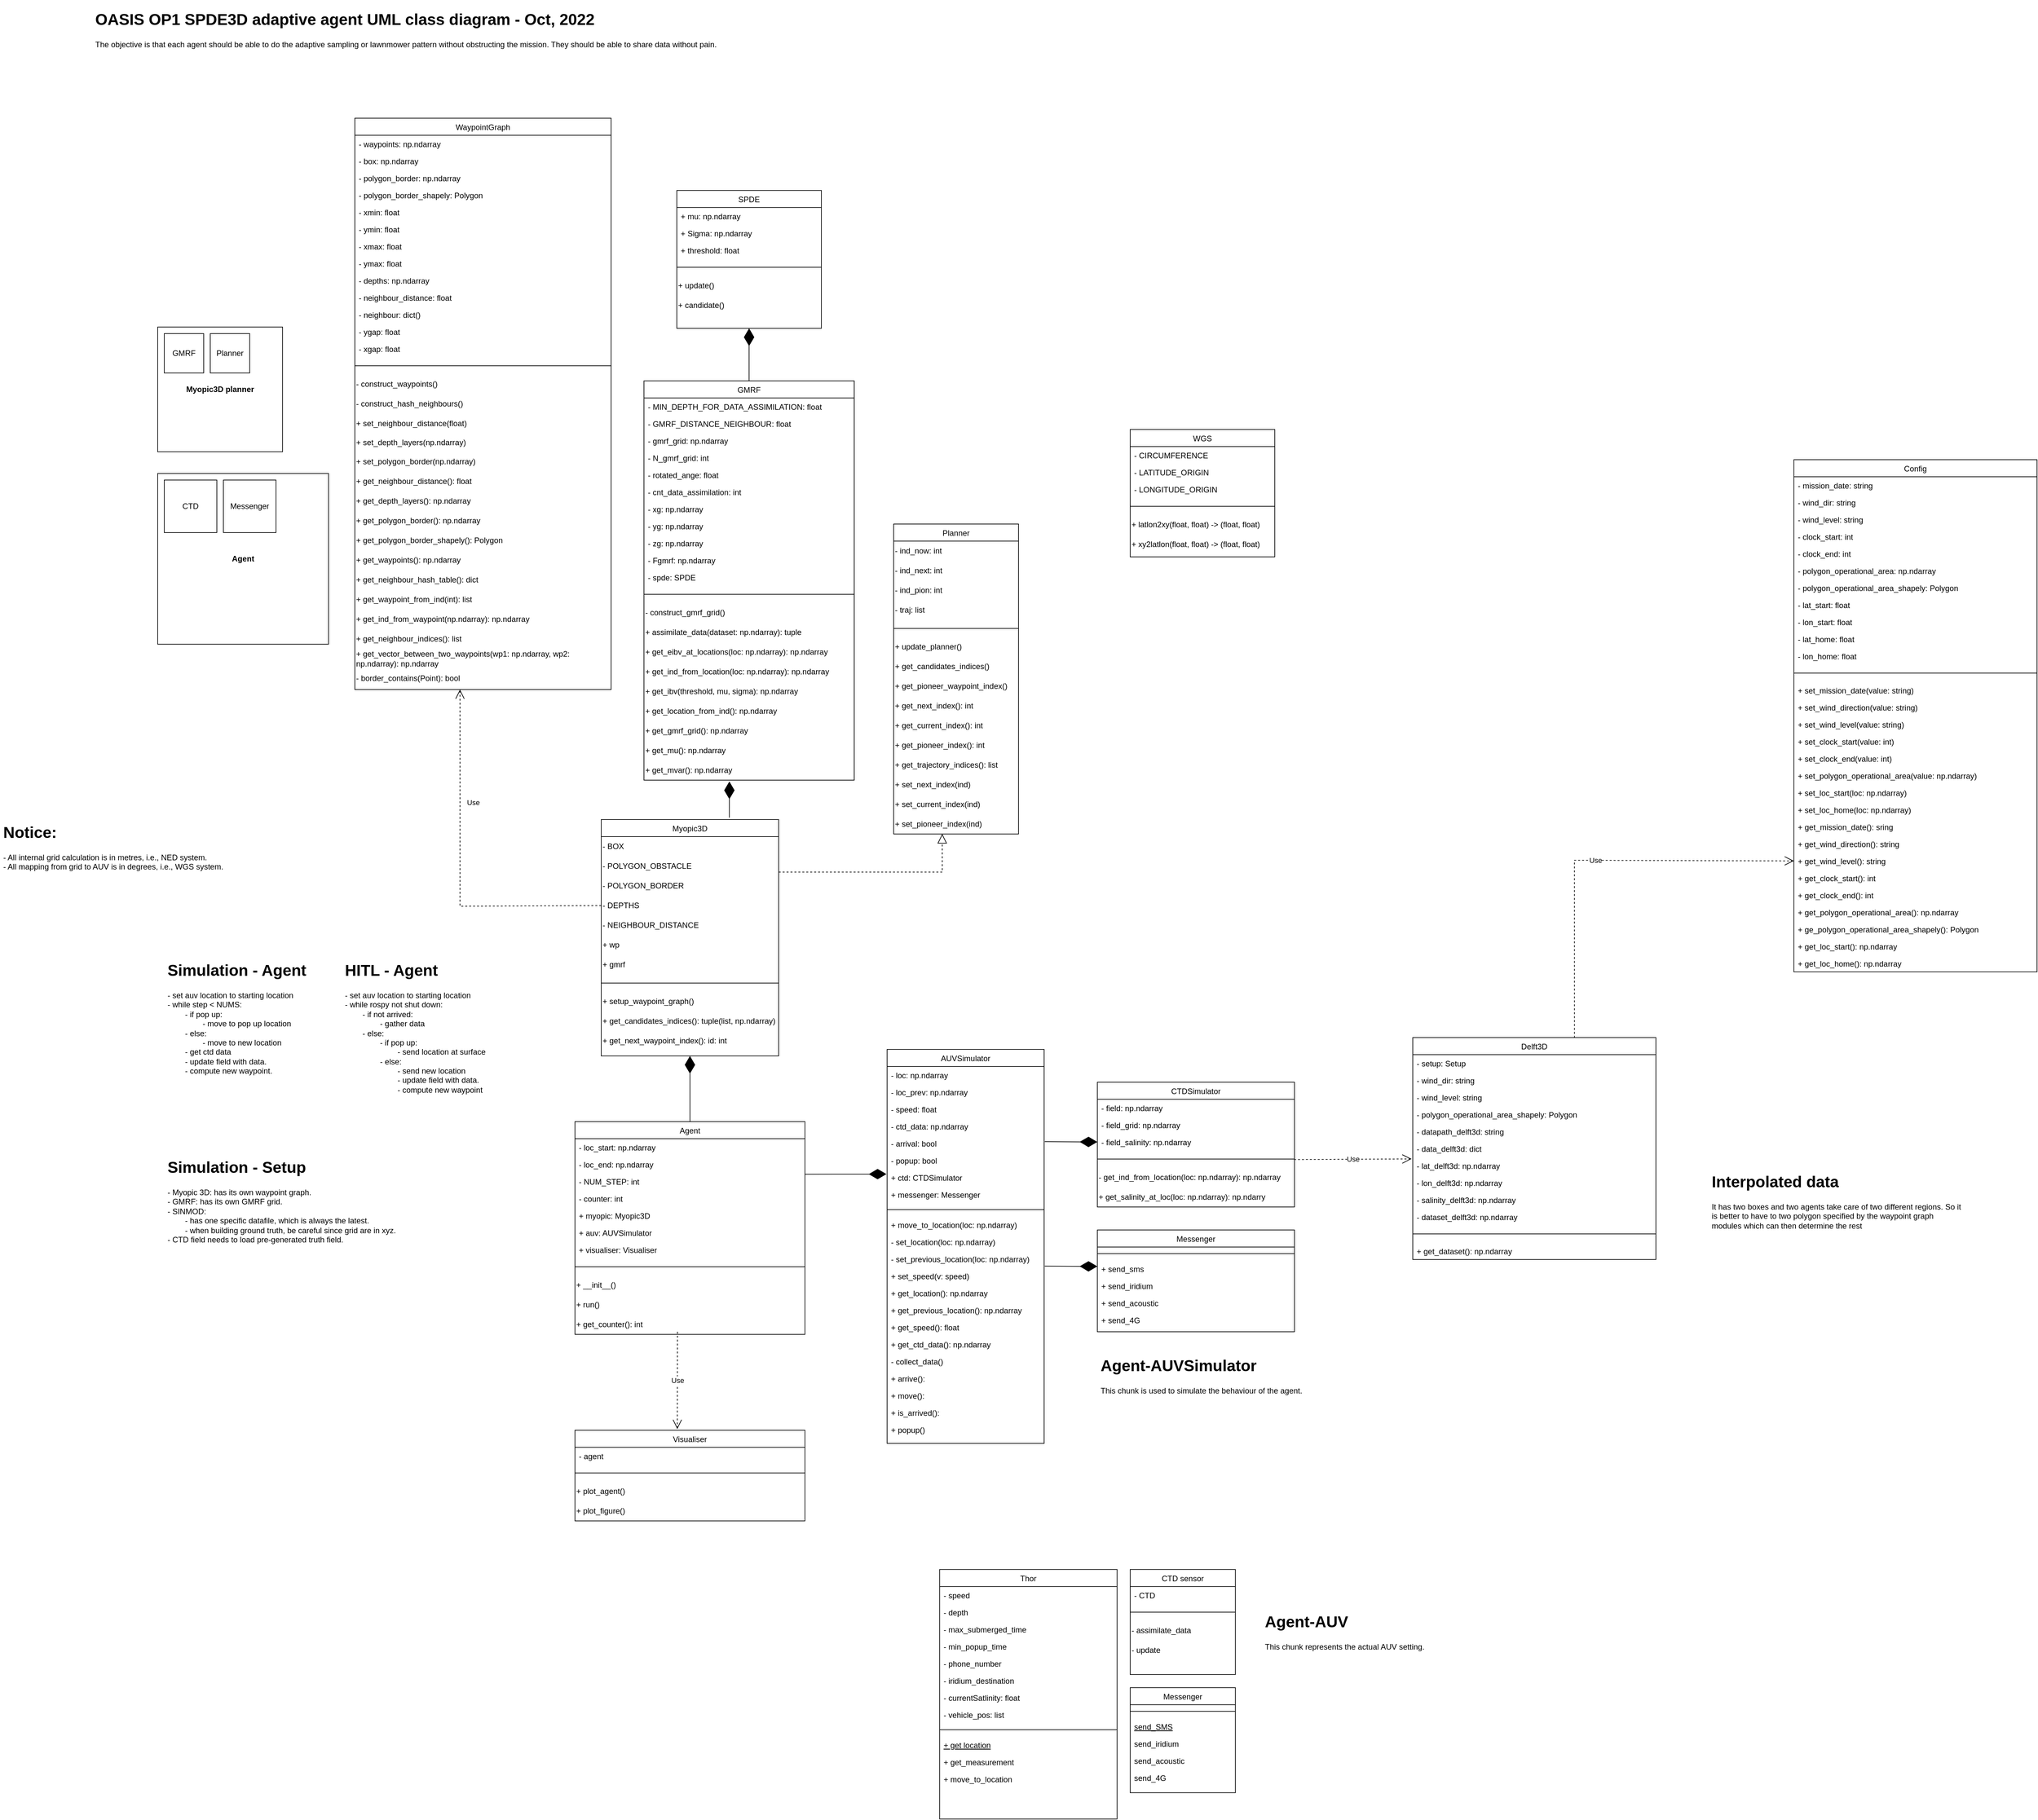 <mxfile version="20.3.0" type="device"><diagram id="H-wJF83lNPM2h12FPL4d" name="Page-1"><mxGraphModel dx="5100" dy="587" grid="1" gridSize="10" guides="1" tooltips="1" connect="1" arrows="1" fold="1" page="1" pageScale="1" pageWidth="4681" pageHeight="3300" math="0" shadow="0"><root><mxCell id="0"/><mxCell id="1" parent="0"/><mxCell id="KE9BPn26jEvFqoi-ZtsX-1" value="Planner" style="swimlane;fontStyle=0;align=center;verticalAlign=top;childLayout=stackLayout;horizontal=1;startSize=26;horizontalStack=0;resizeParent=1;resizeLast=0;collapsible=1;marginBottom=0;rounded=0;shadow=0;strokeWidth=1;" parent="1" vertex="1"><mxGeometry x="1340" y="858" width="190" height="472" as="geometry"><mxRectangle x="130" y="380" width="160" height="26" as="alternateBounds"/></mxGeometry></mxCell><mxCell id="KE9BPn26jEvFqoi-ZtsX-2" value="- ind_now: int" style="text;html=1;strokeColor=none;fillColor=none;align=left;verticalAlign=middle;whiteSpace=wrap;rounded=0;" parent="KE9BPn26jEvFqoi-ZtsX-1" vertex="1"><mxGeometry y="26" width="190" height="30" as="geometry"/></mxCell><mxCell id="KE9BPn26jEvFqoi-ZtsX-3" value="- ind_next: int" style="text;html=1;strokeColor=none;fillColor=none;align=left;verticalAlign=middle;whiteSpace=wrap;rounded=0;" parent="KE9BPn26jEvFqoi-ZtsX-1" vertex="1"><mxGeometry y="56" width="190" height="30" as="geometry"/></mxCell><mxCell id="KE9BPn26jEvFqoi-ZtsX-4" value="- ind_pion: int" style="text;html=1;strokeColor=none;fillColor=none;align=left;verticalAlign=middle;whiteSpace=wrap;rounded=0;" parent="KE9BPn26jEvFqoi-ZtsX-1" vertex="1"><mxGeometry y="86" width="190" height="30" as="geometry"/></mxCell><mxCell id="KE9BPn26jEvFqoi-ZtsX-5" value="- traj: list" style="text;html=1;strokeColor=none;fillColor=none;align=left;verticalAlign=middle;whiteSpace=wrap;rounded=0;" parent="KE9BPn26jEvFqoi-ZtsX-1" vertex="1"><mxGeometry y="116" width="190" height="30" as="geometry"/></mxCell><mxCell id="KE9BPn26jEvFqoi-ZtsX-6" value="" style="line;html=1;strokeWidth=1;align=left;verticalAlign=middle;spacingTop=-1;spacingLeft=3;spacingRight=3;rotatable=0;labelPosition=right;points=[];portConstraint=eastwest;" parent="KE9BPn26jEvFqoi-ZtsX-1" vertex="1"><mxGeometry y="146" width="190" height="26" as="geometry"/></mxCell><mxCell id="KE9BPn26jEvFqoi-ZtsX-7" value="+ update_planner()" style="text;html=1;strokeColor=none;fillColor=none;align=left;verticalAlign=middle;whiteSpace=wrap;rounded=0;" parent="KE9BPn26jEvFqoi-ZtsX-1" vertex="1"><mxGeometry y="172" width="190" height="30" as="geometry"/></mxCell><mxCell id="KE9BPn26jEvFqoi-ZtsX-8" value="+ get_candidates_indices()" style="text;html=1;strokeColor=none;fillColor=none;align=left;verticalAlign=middle;whiteSpace=wrap;rounded=0;" parent="KE9BPn26jEvFqoi-ZtsX-1" vertex="1"><mxGeometry y="202" width="190" height="30" as="geometry"/></mxCell><mxCell id="KE9BPn26jEvFqoi-ZtsX-9" value="+ get_pioneer_waypoint_index()" style="text;html=1;strokeColor=none;fillColor=none;align=left;verticalAlign=middle;whiteSpace=wrap;rounded=0;" parent="KE9BPn26jEvFqoi-ZtsX-1" vertex="1"><mxGeometry y="232" width="190" height="30" as="geometry"/></mxCell><mxCell id="KE9BPn26jEvFqoi-ZtsX-10" value="+ get_next_index(): int" style="text;html=1;strokeColor=none;fillColor=none;align=left;verticalAlign=middle;whiteSpace=wrap;rounded=0;" parent="KE9BPn26jEvFqoi-ZtsX-1" vertex="1"><mxGeometry y="262" width="190" height="30" as="geometry"/></mxCell><mxCell id="KE9BPn26jEvFqoi-ZtsX-11" value="+ get_current_index(): int" style="text;html=1;strokeColor=none;fillColor=none;align=left;verticalAlign=middle;whiteSpace=wrap;rounded=0;" parent="KE9BPn26jEvFqoi-ZtsX-1" vertex="1"><mxGeometry y="292" width="190" height="30" as="geometry"/></mxCell><mxCell id="KE9BPn26jEvFqoi-ZtsX-12" value="+ get_pioneer_index(): int" style="text;html=1;strokeColor=none;fillColor=none;align=left;verticalAlign=middle;whiteSpace=wrap;rounded=0;" parent="KE9BPn26jEvFqoi-ZtsX-1" vertex="1"><mxGeometry y="322" width="190" height="30" as="geometry"/></mxCell><mxCell id="KE9BPn26jEvFqoi-ZtsX-13" value="+ get_trajectory_indices(): list" style="text;html=1;strokeColor=none;fillColor=none;align=left;verticalAlign=middle;whiteSpace=wrap;rounded=0;" parent="KE9BPn26jEvFqoi-ZtsX-1" vertex="1"><mxGeometry y="352" width="190" height="30" as="geometry"/></mxCell><mxCell id="KE9BPn26jEvFqoi-ZtsX-14" value="+ set_next_index(ind)" style="text;html=1;strokeColor=none;fillColor=none;align=left;verticalAlign=middle;whiteSpace=wrap;rounded=0;" parent="KE9BPn26jEvFqoi-ZtsX-1" vertex="1"><mxGeometry y="382" width="190" height="30" as="geometry"/></mxCell><mxCell id="KE9BPn26jEvFqoi-ZtsX-15" value="+ set_current_index(ind)" style="text;html=1;strokeColor=none;fillColor=none;align=left;verticalAlign=middle;whiteSpace=wrap;rounded=0;" parent="KE9BPn26jEvFqoi-ZtsX-1" vertex="1"><mxGeometry y="412" width="190" height="30" as="geometry"/></mxCell><mxCell id="KE9BPn26jEvFqoi-ZtsX-16" value="+ set_pioneer_index(ind)" style="text;html=1;strokeColor=none;fillColor=none;align=left;verticalAlign=middle;whiteSpace=wrap;rounded=0;" parent="KE9BPn26jEvFqoi-ZtsX-1" vertex="1"><mxGeometry y="442" width="190" height="30" as="geometry"/></mxCell><mxCell id="KE9BPn26jEvFqoi-ZtsX-17" value="&lt;h1&gt;OASIS OP1 SPDE3D adaptive agent UML class diagram - Oct, 2022&lt;/h1&gt;&lt;div&gt;The objective is that each agent should be able to do the adaptive sampling or lawnmower pattern without obstructing the mission. They should be able to share data without pain.&amp;nbsp;&lt;/div&gt;" style="text;html=1;strokeColor=none;fillColor=none;spacing=5;spacingTop=-20;whiteSpace=wrap;overflow=hidden;rounded=0;" parent="1" vertex="1"><mxGeometry x="120" y="70" width="1360" height="120" as="geometry"/></mxCell><mxCell id="KE9BPn26jEvFqoi-ZtsX-18" value="WaypointGraph" style="swimlane;fontStyle=0;align=center;verticalAlign=top;childLayout=stackLayout;horizontal=1;startSize=26;horizontalStack=0;resizeParent=1;resizeLast=0;collapsible=1;marginBottom=0;rounded=0;shadow=0;strokeWidth=1;" parent="1" vertex="1"><mxGeometry x="520" y="240" width="390" height="870" as="geometry"><mxRectangle x="130" y="380" width="160" height="26" as="alternateBounds"/></mxGeometry></mxCell><mxCell id="KE9BPn26jEvFqoi-ZtsX-19" value="- waypoints: np.ndarray" style="text;align=left;verticalAlign=top;spacingLeft=4;spacingRight=4;overflow=hidden;rotatable=0;points=[[0,0.5],[1,0.5]];portConstraint=eastwest;rounded=0;shadow=0;html=0;" parent="KE9BPn26jEvFqoi-ZtsX-18" vertex="1"><mxGeometry y="26" width="390" height="26" as="geometry"/></mxCell><mxCell id="42Uoyl86RipFLSGppYtg-1" value="- box: np.ndarray" style="text;align=left;verticalAlign=top;spacingLeft=4;spacingRight=4;overflow=hidden;rotatable=0;points=[[0,0.5],[1,0.5]];portConstraint=eastwest;rounded=0;shadow=0;html=0;" parent="KE9BPn26jEvFqoi-ZtsX-18" vertex="1"><mxGeometry y="52" width="390" height="26" as="geometry"/></mxCell><mxCell id="42Uoyl86RipFLSGppYtg-2" value="- polygon_border: np.ndarray" style="text;align=left;verticalAlign=top;spacingLeft=4;spacingRight=4;overflow=hidden;rotatable=0;points=[[0,0.5],[1,0.5]];portConstraint=eastwest;rounded=0;shadow=0;html=0;" parent="KE9BPn26jEvFqoi-ZtsX-18" vertex="1"><mxGeometry y="78" width="390" height="26" as="geometry"/></mxCell><mxCell id="42Uoyl86RipFLSGppYtg-3" value="- polygon_border_shapely: Polygon" style="text;align=left;verticalAlign=top;spacingLeft=4;spacingRight=4;overflow=hidden;rotatable=0;points=[[0,0.5],[1,0.5]];portConstraint=eastwest;rounded=0;shadow=0;html=0;" parent="KE9BPn26jEvFqoi-ZtsX-18" vertex="1"><mxGeometry y="104" width="390" height="26" as="geometry"/></mxCell><mxCell id="42Uoyl86RipFLSGppYtg-5" value="- xmin: float" style="text;align=left;verticalAlign=top;spacingLeft=4;spacingRight=4;overflow=hidden;rotatable=0;points=[[0,0.5],[1,0.5]];portConstraint=eastwest;rounded=0;shadow=0;html=0;" parent="KE9BPn26jEvFqoi-ZtsX-18" vertex="1"><mxGeometry y="130" width="390" height="26" as="geometry"/></mxCell><mxCell id="42Uoyl86RipFLSGppYtg-6" value="- ymin: float" style="text;align=left;verticalAlign=top;spacingLeft=4;spacingRight=4;overflow=hidden;rotatable=0;points=[[0,0.5],[1,0.5]];portConstraint=eastwest;rounded=0;shadow=0;html=0;" parent="KE9BPn26jEvFqoi-ZtsX-18" vertex="1"><mxGeometry y="156" width="390" height="26" as="geometry"/></mxCell><mxCell id="42Uoyl86RipFLSGppYtg-7" value="- xmax: float" style="text;align=left;verticalAlign=top;spacingLeft=4;spacingRight=4;overflow=hidden;rotatable=0;points=[[0,0.5],[1,0.5]];portConstraint=eastwest;rounded=0;shadow=0;html=0;" parent="KE9BPn26jEvFqoi-ZtsX-18" vertex="1"><mxGeometry y="182" width="390" height="26" as="geometry"/></mxCell><mxCell id="42Uoyl86RipFLSGppYtg-4" value="- ymax: float" style="text;align=left;verticalAlign=top;spacingLeft=4;spacingRight=4;overflow=hidden;rotatable=0;points=[[0,0.5],[1,0.5]];portConstraint=eastwest;rounded=0;shadow=0;html=0;" parent="KE9BPn26jEvFqoi-ZtsX-18" vertex="1"><mxGeometry y="208" width="390" height="26" as="geometry"/></mxCell><mxCell id="42Uoyl86RipFLSGppYtg-8" value="- depths: np.ndarray" style="text;align=left;verticalAlign=top;spacingLeft=4;spacingRight=4;overflow=hidden;rotatable=0;points=[[0,0.5],[1,0.5]];portConstraint=eastwest;rounded=0;shadow=0;html=0;" parent="KE9BPn26jEvFqoi-ZtsX-18" vertex="1"><mxGeometry y="234" width="390" height="26" as="geometry"/></mxCell><mxCell id="KE9BPn26jEvFqoi-ZtsX-21" value="- neighbour_distance: float" style="text;align=left;verticalAlign=top;spacingLeft=4;spacingRight=4;overflow=hidden;rotatable=0;points=[[0,0.5],[1,0.5]];portConstraint=eastwest;rounded=0;shadow=0;html=0;" parent="KE9BPn26jEvFqoi-ZtsX-18" vertex="1"><mxGeometry y="260" width="390" height="26" as="geometry"/></mxCell><mxCell id="KE9BPn26jEvFqoi-ZtsX-20" value="- neighbour: dict()" style="text;align=left;verticalAlign=top;spacingLeft=4;spacingRight=4;overflow=hidden;rotatable=0;points=[[0,0.5],[1,0.5]];portConstraint=eastwest;rounded=0;shadow=0;html=0;" parent="KE9BPn26jEvFqoi-ZtsX-18" vertex="1"><mxGeometry y="286" width="390" height="26" as="geometry"/></mxCell><mxCell id="42Uoyl86RipFLSGppYtg-9" value="- ygap: float" style="text;align=left;verticalAlign=top;spacingLeft=4;spacingRight=4;overflow=hidden;rotatable=0;points=[[0,0.5],[1,0.5]];portConstraint=eastwest;rounded=0;shadow=0;html=0;" parent="KE9BPn26jEvFqoi-ZtsX-18" vertex="1"><mxGeometry y="312" width="390" height="26" as="geometry"/></mxCell><mxCell id="42Uoyl86RipFLSGppYtg-10" value="- xgap: float" style="text;align=left;verticalAlign=top;spacingLeft=4;spacingRight=4;overflow=hidden;rotatable=0;points=[[0,0.5],[1,0.5]];portConstraint=eastwest;rounded=0;shadow=0;html=0;" parent="KE9BPn26jEvFqoi-ZtsX-18" vertex="1"><mxGeometry y="338" width="390" height="26" as="geometry"/></mxCell><mxCell id="KE9BPn26jEvFqoi-ZtsX-25" value="" style="line;html=1;strokeWidth=1;align=left;verticalAlign=middle;spacingTop=-1;spacingLeft=3;spacingRight=3;rotatable=0;labelPosition=right;points=[];portConstraint=eastwest;" parent="KE9BPn26jEvFqoi-ZtsX-18" vertex="1"><mxGeometry y="364" width="390" height="26" as="geometry"/></mxCell><mxCell id="KE9BPn26jEvFqoi-ZtsX-34" value="- construct_waypoints()" style="text;html=1;strokeColor=none;fillColor=none;align=left;verticalAlign=middle;whiteSpace=wrap;rounded=0;" parent="KE9BPn26jEvFqoi-ZtsX-18" vertex="1"><mxGeometry y="390" width="390" height="30" as="geometry"/></mxCell><mxCell id="KE9BPn26jEvFqoi-ZtsX-35" value="- construct_hash_neighbours()" style="text;html=1;strokeColor=none;fillColor=none;align=left;verticalAlign=middle;whiteSpace=wrap;rounded=0;" parent="KE9BPn26jEvFqoi-ZtsX-18" vertex="1"><mxGeometry y="420" width="390" height="30" as="geometry"/></mxCell><mxCell id="KE9BPn26jEvFqoi-ZtsX-26" value="+ set_neighbour_distance(float)" style="text;html=1;strokeColor=none;fillColor=none;align=left;verticalAlign=middle;whiteSpace=wrap;rounded=0;" parent="KE9BPn26jEvFqoi-ZtsX-18" vertex="1"><mxGeometry y="450" width="390" height="30" as="geometry"/></mxCell><mxCell id="KE9BPn26jEvFqoi-ZtsX-27" value="+ set_depth_layers(np.ndarray)" style="text;html=1;strokeColor=none;fillColor=none;align=left;verticalAlign=middle;whiteSpace=wrap;rounded=0;" parent="KE9BPn26jEvFqoi-ZtsX-18" vertex="1"><mxGeometry y="480" width="390" height="28" as="geometry"/></mxCell><mxCell id="KE9BPn26jEvFqoi-ZtsX-28" value="+ set_polygon_border(np.ndarray)" style="text;html=1;strokeColor=none;fillColor=none;align=left;verticalAlign=middle;whiteSpace=wrap;rounded=0;" parent="KE9BPn26jEvFqoi-ZtsX-18" vertex="1"><mxGeometry y="508" width="390" height="30" as="geometry"/></mxCell><mxCell id="42Uoyl86RipFLSGppYtg-11" value="+ get_neighbour_distance(): float" style="text;html=1;strokeColor=none;fillColor=none;align=left;verticalAlign=middle;whiteSpace=wrap;rounded=0;" parent="KE9BPn26jEvFqoi-ZtsX-18" vertex="1"><mxGeometry y="538" width="390" height="30" as="geometry"/></mxCell><mxCell id="42Uoyl86RipFLSGppYtg-12" value="+ get_depth_layers(): np.ndarray" style="text;html=1;strokeColor=none;fillColor=none;align=left;verticalAlign=middle;whiteSpace=wrap;rounded=0;" parent="KE9BPn26jEvFqoi-ZtsX-18" vertex="1"><mxGeometry y="568" width="390" height="30" as="geometry"/></mxCell><mxCell id="42Uoyl86RipFLSGppYtg-13" value="+ get_polygon_border(): np.ndarray" style="text;html=1;strokeColor=none;fillColor=none;align=left;verticalAlign=middle;whiteSpace=wrap;rounded=0;" parent="KE9BPn26jEvFqoi-ZtsX-18" vertex="1"><mxGeometry y="598" width="390" height="30" as="geometry"/></mxCell><mxCell id="42Uoyl86RipFLSGppYtg-14" value="+ get_polygon_border_shapely(): Polygon" style="text;html=1;strokeColor=none;fillColor=none;align=left;verticalAlign=middle;whiteSpace=wrap;rounded=0;" parent="KE9BPn26jEvFqoi-ZtsX-18" vertex="1"><mxGeometry y="628" width="390" height="30" as="geometry"/></mxCell><mxCell id="KE9BPn26jEvFqoi-ZtsX-36" value="+ get_waypoints(): np.ndarray" style="text;html=1;strokeColor=none;fillColor=none;align=left;verticalAlign=middle;whiteSpace=wrap;rounded=0;" parent="KE9BPn26jEvFqoi-ZtsX-18" vertex="1"><mxGeometry y="658" width="390" height="30" as="geometry"/></mxCell><mxCell id="KE9BPn26jEvFqoi-ZtsX-37" value="+ get_neighbour_hash_table(): dict" style="text;html=1;strokeColor=none;fillColor=none;align=left;verticalAlign=middle;whiteSpace=wrap;rounded=0;" parent="KE9BPn26jEvFqoi-ZtsX-18" vertex="1"><mxGeometry y="688" width="390" height="30" as="geometry"/></mxCell><mxCell id="KE9BPn26jEvFqoi-ZtsX-40" value="+ get_waypoint_from_ind(int): list" style="text;html=1;strokeColor=none;fillColor=none;align=left;verticalAlign=middle;whiteSpace=wrap;rounded=0;" parent="KE9BPn26jEvFqoi-ZtsX-18" vertex="1"><mxGeometry y="718" width="390" height="30" as="geometry"/></mxCell><mxCell id="KE9BPn26jEvFqoi-ZtsX-41" value="+ get_ind_from_waypoint(np.ndarray): np.ndarray" style="text;html=1;strokeColor=none;fillColor=none;align=left;verticalAlign=middle;whiteSpace=wrap;rounded=0;" parent="KE9BPn26jEvFqoi-ZtsX-18" vertex="1"><mxGeometry y="748" width="390" height="30" as="geometry"/></mxCell><mxCell id="KE9BPn26jEvFqoi-ZtsX-42" value="+ get_neighbour_indices(): list" style="text;html=1;strokeColor=none;fillColor=none;align=left;verticalAlign=middle;whiteSpace=wrap;rounded=0;" parent="KE9BPn26jEvFqoi-ZtsX-18" vertex="1"><mxGeometry y="778" width="390" height="30" as="geometry"/></mxCell><mxCell id="KE9BPn26jEvFqoi-ZtsX-43" value="+ get_vector_between_two_waypoints(wp1: np.ndarray, wp2: np.ndarray): np.ndarray" style="text;html=1;strokeColor=none;fillColor=none;align=left;verticalAlign=middle;whiteSpace=wrap;rounded=0;" parent="KE9BPn26jEvFqoi-ZtsX-18" vertex="1"><mxGeometry y="808" width="390" height="30" as="geometry"/></mxCell><mxCell id="KE9BPn26jEvFqoi-ZtsX-30" value="- border_contains(Point): bool" style="text;html=1;strokeColor=none;fillColor=none;align=left;verticalAlign=middle;whiteSpace=wrap;rounded=0;" parent="KE9BPn26jEvFqoi-ZtsX-18" vertex="1"><mxGeometry y="838" width="390" height="30" as="geometry"/></mxCell><mxCell id="KE9BPn26jEvFqoi-ZtsX-44" value="Myopic3D" style="swimlane;fontStyle=0;align=center;verticalAlign=top;childLayout=stackLayout;horizontal=1;startSize=26;horizontalStack=0;resizeParent=1;resizeLast=0;collapsible=1;marginBottom=0;rounded=0;shadow=0;strokeWidth=1;" parent="1" vertex="1"><mxGeometry x="895" y="1308" width="270" height="360" as="geometry"><mxRectangle x="130" y="380" width="160" height="26" as="alternateBounds"/></mxGeometry></mxCell><mxCell id="KE9BPn26jEvFqoi-ZtsX-45" value="- BOX" style="text;html=1;strokeColor=none;fillColor=none;align=left;verticalAlign=middle;whiteSpace=wrap;rounded=0;" parent="KE9BPn26jEvFqoi-ZtsX-44" vertex="1"><mxGeometry y="26" width="270" height="30" as="geometry"/></mxCell><mxCell id="KE9BPn26jEvFqoi-ZtsX-46" value="- POLYGON_OBSTACLE" style="text;html=1;strokeColor=none;fillColor=none;align=left;verticalAlign=middle;whiteSpace=wrap;rounded=0;" parent="KE9BPn26jEvFqoi-ZtsX-44" vertex="1"><mxGeometry y="56" width="270" height="30" as="geometry"/></mxCell><mxCell id="KE9BPn26jEvFqoi-ZtsX-47" value="- POLYGON_BORDER" style="text;html=1;strokeColor=none;fillColor=none;align=left;verticalAlign=middle;whiteSpace=wrap;rounded=0;" parent="KE9BPn26jEvFqoi-ZtsX-44" vertex="1"><mxGeometry y="86" width="270" height="30" as="geometry"/></mxCell><mxCell id="KE9BPn26jEvFqoi-ZtsX-48" value="- DEPTHS" style="text;html=1;strokeColor=none;fillColor=none;align=left;verticalAlign=middle;whiteSpace=wrap;rounded=0;" parent="KE9BPn26jEvFqoi-ZtsX-44" vertex="1"><mxGeometry y="116" width="270" height="30" as="geometry"/></mxCell><mxCell id="KE9BPn26jEvFqoi-ZtsX-49" value="- NEIGHBOUR_DISTANCE" style="text;html=1;strokeColor=none;fillColor=none;align=left;verticalAlign=middle;whiteSpace=wrap;rounded=0;" parent="KE9BPn26jEvFqoi-ZtsX-44" vertex="1"><mxGeometry y="146" width="270" height="30" as="geometry"/></mxCell><mxCell id="KE9BPn26jEvFqoi-ZtsX-50" value="+ wp" style="text;html=1;strokeColor=none;fillColor=none;align=left;verticalAlign=middle;whiteSpace=wrap;rounded=0;" parent="KE9BPn26jEvFqoi-ZtsX-44" vertex="1"><mxGeometry y="176" width="270" height="30" as="geometry"/></mxCell><mxCell id="KE9BPn26jEvFqoi-ZtsX-51" value="+ gmrf" style="text;html=1;strokeColor=none;fillColor=none;align=left;verticalAlign=middle;whiteSpace=wrap;rounded=0;" parent="KE9BPn26jEvFqoi-ZtsX-44" vertex="1"><mxGeometry y="206" width="270" height="30" as="geometry"/></mxCell><mxCell id="KE9BPn26jEvFqoi-ZtsX-52" value="" style="line;html=1;strokeWidth=1;align=left;verticalAlign=middle;spacingTop=-1;spacingLeft=3;spacingRight=3;rotatable=0;labelPosition=right;points=[];portConstraint=eastwest;" parent="KE9BPn26jEvFqoi-ZtsX-44" vertex="1"><mxGeometry y="236" width="270" height="26" as="geometry"/></mxCell><mxCell id="KE9BPn26jEvFqoi-ZtsX-53" value="+ setup_waypoint_graph()" style="text;html=1;strokeColor=none;fillColor=none;align=left;verticalAlign=middle;whiteSpace=wrap;rounded=0;" parent="KE9BPn26jEvFqoi-ZtsX-44" vertex="1"><mxGeometry y="262" width="270" height="30" as="geometry"/></mxCell><mxCell id="KE9BPn26jEvFqoi-ZtsX-54" value="+ get_candidates_indices(): tuple(list, np.ndarray)" style="text;html=1;strokeColor=none;fillColor=none;align=left;verticalAlign=middle;whiteSpace=wrap;rounded=0;" parent="KE9BPn26jEvFqoi-ZtsX-44" vertex="1"><mxGeometry y="292" width="270" height="30" as="geometry"/></mxCell><mxCell id="KE9BPn26jEvFqoi-ZtsX-55" value="+ get_next_waypoint_index(): id: int" style="text;html=1;strokeColor=none;fillColor=none;align=left;verticalAlign=middle;whiteSpace=wrap;rounded=0;" parent="KE9BPn26jEvFqoi-ZtsX-44" vertex="1"><mxGeometry y="322" width="270" height="30" as="geometry"/></mxCell><mxCell id="KE9BPn26jEvFqoi-ZtsX-56" value="Use" style="endArrow=open;endSize=12;dashed=1;html=1;rounded=0;exitX=0;exitY=0.5;exitDx=0;exitDy=0;" parent="1" source="KE9BPn26jEvFqoi-ZtsX-48" edge="1"><mxGeometry x="0.371" y="-20" width="160" relative="1" as="geometry"><mxPoint x="690" y="1388" as="sourcePoint"/><mxPoint x="680" y="1110" as="targetPoint"/><Array as="points"><mxPoint x="680" y="1440"/></Array><mxPoint as="offset"/></mxGeometry></mxCell><mxCell id="KE9BPn26jEvFqoi-ZtsX-57" value="SPDE" style="swimlane;fontStyle=0;align=center;verticalAlign=top;childLayout=stackLayout;horizontal=1;startSize=26;horizontalStack=0;resizeParent=1;resizeLast=0;collapsible=1;marginBottom=0;rounded=0;shadow=0;strokeWidth=1;" parent="1" vertex="1"><mxGeometry x="1010" y="350" width="220" height="210" as="geometry"><mxRectangle x="130" y="380" width="160" height="26" as="alternateBounds"/></mxGeometry></mxCell><mxCell id="KE9BPn26jEvFqoi-ZtsX-58" value="+ mu: np.ndarray" style="text;align=left;verticalAlign=top;spacingLeft=4;spacingRight=4;overflow=hidden;rotatable=0;points=[[0,0.5],[1,0.5]];portConstraint=eastwest;rounded=0;shadow=0;html=0;" parent="KE9BPn26jEvFqoi-ZtsX-57" vertex="1"><mxGeometry y="26" width="220" height="26" as="geometry"/></mxCell><mxCell id="KE9BPn26jEvFqoi-ZtsX-59" value="+ Sigma: np.ndarray" style="text;align=left;verticalAlign=top;spacingLeft=4;spacingRight=4;overflow=hidden;rotatable=0;points=[[0,0.5],[1,0.5]];portConstraint=eastwest;rounded=0;shadow=0;html=0;" parent="KE9BPn26jEvFqoi-ZtsX-57" vertex="1"><mxGeometry y="52" width="220" height="26" as="geometry"/></mxCell><mxCell id="KE9BPn26jEvFqoi-ZtsX-60" value="+ threshold: float" style="text;align=left;verticalAlign=top;spacingLeft=4;spacingRight=4;overflow=hidden;rotatable=0;points=[[0,0.5],[1,0.5]];portConstraint=eastwest;rounded=0;shadow=0;html=0;" parent="KE9BPn26jEvFqoi-ZtsX-57" vertex="1"><mxGeometry y="78" width="220" height="26" as="geometry"/></mxCell><mxCell id="KE9BPn26jEvFqoi-ZtsX-61" value="" style="line;html=1;strokeWidth=1;align=left;verticalAlign=middle;spacingTop=-1;spacingLeft=3;spacingRight=3;rotatable=0;labelPosition=right;points=[];portConstraint=eastwest;" parent="KE9BPn26jEvFqoi-ZtsX-57" vertex="1"><mxGeometry y="104" width="220" height="26" as="geometry"/></mxCell><mxCell id="KE9BPn26jEvFqoi-ZtsX-62" value="+ update()" style="text;html=1;strokeColor=none;fillColor=none;align=left;verticalAlign=middle;whiteSpace=wrap;rounded=0;" parent="KE9BPn26jEvFqoi-ZtsX-57" vertex="1"><mxGeometry y="130" width="220" height="30" as="geometry"/></mxCell><mxCell id="KE9BPn26jEvFqoi-ZtsX-63" value="+ candidate()" style="text;html=1;strokeColor=none;fillColor=none;align=left;verticalAlign=middle;whiteSpace=wrap;rounded=0;" parent="KE9BPn26jEvFqoi-ZtsX-57" vertex="1"><mxGeometry y="160" width="220" height="30" as="geometry"/></mxCell><mxCell id="KE9BPn26jEvFqoi-ZtsX-64" value="GMRF" style="swimlane;fontStyle=0;align=center;verticalAlign=top;childLayout=stackLayout;horizontal=1;startSize=26;horizontalStack=0;resizeParent=1;resizeLast=0;collapsible=1;marginBottom=0;rounded=0;shadow=0;strokeWidth=1;" parent="1" vertex="1"><mxGeometry x="960" y="640" width="320" height="608" as="geometry"><mxRectangle x="130" y="380" width="160" height="26" as="alternateBounds"/></mxGeometry></mxCell><mxCell id="KE9BPn26jEvFqoi-ZtsX-65" value="- MIN_DEPTH_FOR_DATA_ASSIMILATION: float" style="text;align=left;verticalAlign=top;spacingLeft=4;spacingRight=4;overflow=hidden;rotatable=0;points=[[0,0.5],[1,0.5]];portConstraint=eastwest;rounded=0;shadow=0;html=0;" parent="KE9BPn26jEvFqoi-ZtsX-64" vertex="1"><mxGeometry y="26" width="320" height="26" as="geometry"/></mxCell><mxCell id="KE9BPn26jEvFqoi-ZtsX-66" value="- GMRF_DISTANCE_NEIGHBOUR: float" style="text;align=left;verticalAlign=top;spacingLeft=4;spacingRight=4;overflow=hidden;rotatable=0;points=[[0,0.5],[1,0.5]];portConstraint=eastwest;rounded=0;shadow=0;html=0;" parent="KE9BPn26jEvFqoi-ZtsX-64" vertex="1"><mxGeometry y="52" width="320" height="26" as="geometry"/></mxCell><mxCell id="KE9BPn26jEvFqoi-ZtsX-67" value="- gmrf_grid: np.ndarray" style="text;align=left;verticalAlign=top;spacingLeft=4;spacingRight=4;overflow=hidden;rotatable=0;points=[[0,0.5],[1,0.5]];portConstraint=eastwest;rounded=0;shadow=0;html=0;" parent="KE9BPn26jEvFqoi-ZtsX-64" vertex="1"><mxGeometry y="78" width="320" height="26" as="geometry"/></mxCell><mxCell id="KE9BPn26jEvFqoi-ZtsX-68" value="- N_gmrf_grid: int" style="text;align=left;verticalAlign=top;spacingLeft=4;spacingRight=4;overflow=hidden;rotatable=0;points=[[0,0.5],[1,0.5]];portConstraint=eastwest;rounded=0;shadow=0;html=0;" parent="KE9BPn26jEvFqoi-ZtsX-64" vertex="1"><mxGeometry y="104" width="320" height="26" as="geometry"/></mxCell><mxCell id="SDvRVK9L55Ce9TLl8TlA-1" value="- rotated_ange: float" style="text;align=left;verticalAlign=top;spacingLeft=4;spacingRight=4;overflow=hidden;rotatable=0;points=[[0,0.5],[1,0.5]];portConstraint=eastwest;rounded=0;shadow=0;html=0;" vertex="1" parent="KE9BPn26jEvFqoi-ZtsX-64"><mxGeometry y="130" width="320" height="26" as="geometry"/></mxCell><mxCell id="SDvRVK9L55Ce9TLl8TlA-2" value="- cnt_data_assimilation: int" style="text;align=left;verticalAlign=top;spacingLeft=4;spacingRight=4;overflow=hidden;rotatable=0;points=[[0,0.5],[1,0.5]];portConstraint=eastwest;rounded=0;shadow=0;html=0;" vertex="1" parent="KE9BPn26jEvFqoi-ZtsX-64"><mxGeometry y="156" width="320" height="26" as="geometry"/></mxCell><mxCell id="SDvRVK9L55Ce9TLl8TlA-3" value="- xg: np.ndarray" style="text;align=left;verticalAlign=top;spacingLeft=4;spacingRight=4;overflow=hidden;rotatable=0;points=[[0,0.5],[1,0.5]];portConstraint=eastwest;rounded=0;shadow=0;html=0;" vertex="1" parent="KE9BPn26jEvFqoi-ZtsX-64"><mxGeometry y="182" width="320" height="26" as="geometry"/></mxCell><mxCell id="SDvRVK9L55Ce9TLl8TlA-5" value="- yg: np.ndarray" style="text;align=left;verticalAlign=top;spacingLeft=4;spacingRight=4;overflow=hidden;rotatable=0;points=[[0,0.5],[1,0.5]];portConstraint=eastwest;rounded=0;shadow=0;html=0;" vertex="1" parent="KE9BPn26jEvFqoi-ZtsX-64"><mxGeometry y="208" width="320" height="26" as="geometry"/></mxCell><mxCell id="SDvRVK9L55Ce9TLl8TlA-6" value="- zg: np.ndarray" style="text;align=left;verticalAlign=top;spacingLeft=4;spacingRight=4;overflow=hidden;rotatable=0;points=[[0,0.5],[1,0.5]];portConstraint=eastwest;rounded=0;shadow=0;html=0;" vertex="1" parent="KE9BPn26jEvFqoi-ZtsX-64"><mxGeometry y="234" width="320" height="26" as="geometry"/></mxCell><mxCell id="SDvRVK9L55Ce9TLl8TlA-7" value="- Fgmrf: np.ndarray" style="text;align=left;verticalAlign=top;spacingLeft=4;spacingRight=4;overflow=hidden;rotatable=0;points=[[0,0.5],[1,0.5]];portConstraint=eastwest;rounded=0;shadow=0;html=0;" vertex="1" parent="KE9BPn26jEvFqoi-ZtsX-64"><mxGeometry y="260" width="320" height="26" as="geometry"/></mxCell><mxCell id="KE9BPn26jEvFqoi-ZtsX-70" value="- spde: SPDE" style="text;align=left;verticalAlign=top;spacingLeft=4;spacingRight=4;overflow=hidden;rotatable=0;points=[[0,0.5],[1,0.5]];portConstraint=eastwest;rounded=0;shadow=0;html=0;" parent="KE9BPn26jEvFqoi-ZtsX-64" vertex="1"><mxGeometry y="286" width="320" height="26" as="geometry"/></mxCell><mxCell id="KE9BPn26jEvFqoi-ZtsX-71" value="" style="line;html=1;strokeWidth=1;align=left;verticalAlign=middle;spacingTop=-1;spacingLeft=3;spacingRight=3;rotatable=0;labelPosition=right;points=[];portConstraint=eastwest;" parent="KE9BPn26jEvFqoi-ZtsX-64" vertex="1"><mxGeometry y="312" width="320" height="26" as="geometry"/></mxCell><mxCell id="KE9BPn26jEvFqoi-ZtsX-72" value="- construct_gmrf_grid()" style="text;html=1;strokeColor=none;fillColor=none;align=left;verticalAlign=middle;whiteSpace=wrap;rounded=0;" parent="KE9BPn26jEvFqoi-ZtsX-64" vertex="1"><mxGeometry y="338" width="320" height="30" as="geometry"/></mxCell><mxCell id="KE9BPn26jEvFqoi-ZtsX-73" value="+ assimilate_data(dataset: np.ndarray): tuple" style="text;html=1;strokeColor=none;fillColor=none;align=left;verticalAlign=middle;whiteSpace=wrap;rounded=0;" parent="KE9BPn26jEvFqoi-ZtsX-64" vertex="1"><mxGeometry y="368" width="320" height="30" as="geometry"/></mxCell><mxCell id="KE9BPn26jEvFqoi-ZtsX-74" value="+ get_eibv_at_locations(loc: np.ndarray): np.ndarray" style="text;html=1;strokeColor=none;fillColor=none;align=left;verticalAlign=middle;whiteSpace=wrap;rounded=0;" parent="KE9BPn26jEvFqoi-ZtsX-64" vertex="1"><mxGeometry y="398" width="320" height="30" as="geometry"/></mxCell><mxCell id="KE9BPn26jEvFqoi-ZtsX-75" value="+ get_ind_from_location(loc: np.ndarray): np.ndarray" style="text;html=1;strokeColor=none;fillColor=none;align=left;verticalAlign=middle;whiteSpace=wrap;rounded=0;" parent="KE9BPn26jEvFqoi-ZtsX-64" vertex="1"><mxGeometry y="428" width="320" height="30" as="geometry"/></mxCell><mxCell id="KE9BPn26jEvFqoi-ZtsX-76" value="+ get_ibv(threshold, mu, sigma): np.ndarray" style="text;html=1;strokeColor=none;fillColor=none;align=left;verticalAlign=middle;whiteSpace=wrap;rounded=0;" parent="KE9BPn26jEvFqoi-ZtsX-64" vertex="1"><mxGeometry y="458" width="320" height="30" as="geometry"/></mxCell><mxCell id="KE9BPn26jEvFqoi-ZtsX-77" value="+ get_location_from_ind(): np.ndarray" style="text;html=1;strokeColor=none;fillColor=none;align=left;verticalAlign=middle;whiteSpace=wrap;rounded=0;" parent="KE9BPn26jEvFqoi-ZtsX-64" vertex="1"><mxGeometry y="488" width="320" height="30" as="geometry"/></mxCell><mxCell id="KE9BPn26jEvFqoi-ZtsX-78" value="+ get_gmrf_grid(): np.ndarray" style="text;html=1;strokeColor=none;fillColor=none;align=left;verticalAlign=middle;whiteSpace=wrap;rounded=0;" parent="KE9BPn26jEvFqoi-ZtsX-64" vertex="1"><mxGeometry y="518" width="320" height="30" as="geometry"/></mxCell><mxCell id="KE9BPn26jEvFqoi-ZtsX-80" value="+ get_mu(): np.ndarray" style="text;html=1;strokeColor=none;fillColor=none;align=left;verticalAlign=middle;whiteSpace=wrap;rounded=0;" parent="KE9BPn26jEvFqoi-ZtsX-64" vertex="1"><mxGeometry y="548" width="320" height="30" as="geometry"/></mxCell><mxCell id="KE9BPn26jEvFqoi-ZtsX-81" value="+ get_mvar(): np.ndarray" style="text;html=1;strokeColor=none;fillColor=none;align=left;verticalAlign=middle;whiteSpace=wrap;rounded=0;" parent="KE9BPn26jEvFqoi-ZtsX-64" vertex="1"><mxGeometry y="578" width="320" height="30" as="geometry"/></mxCell><mxCell id="KE9BPn26jEvFqoi-ZtsX-82" value="" style="endArrow=diamondThin;endFill=1;endSize=24;html=1;rounded=0;exitX=0.5;exitY=0;exitDx=0;exitDy=0;entryX=0.5;entryY=1;entryDx=0;entryDy=0;" parent="1" source="KE9BPn26jEvFqoi-ZtsX-64" target="KE9BPn26jEvFqoi-ZtsX-57" edge="1"><mxGeometry width="160" relative="1" as="geometry"><mxPoint x="959" y="730" as="sourcePoint"/><mxPoint x="1119" y="710" as="targetPoint"/></mxGeometry></mxCell><mxCell id="KE9BPn26jEvFqoi-ZtsX-83" value="WGS" style="swimlane;fontStyle=0;align=center;verticalAlign=top;childLayout=stackLayout;horizontal=1;startSize=26;horizontalStack=0;resizeParent=1;resizeLast=0;collapsible=1;marginBottom=0;rounded=0;shadow=0;strokeWidth=1;" parent="1" vertex="1"><mxGeometry x="1700" y="714" width="220" height="194" as="geometry"><mxRectangle x="130" y="380" width="160" height="26" as="alternateBounds"/></mxGeometry></mxCell><mxCell id="KE9BPn26jEvFqoi-ZtsX-84" value="- CIRCUMFERENCE" style="text;align=left;verticalAlign=top;spacingLeft=4;spacingRight=4;overflow=hidden;rotatable=0;points=[[0,0.5],[1,0.5]];portConstraint=eastwest;rounded=0;shadow=0;html=0;" parent="KE9BPn26jEvFqoi-ZtsX-83" vertex="1"><mxGeometry y="26" width="220" height="26" as="geometry"/></mxCell><mxCell id="KE9BPn26jEvFqoi-ZtsX-85" value="- LATITUDE_ORIGIN" style="text;align=left;verticalAlign=top;spacingLeft=4;spacingRight=4;overflow=hidden;rotatable=0;points=[[0,0.5],[1,0.5]];portConstraint=eastwest;rounded=0;shadow=0;html=0;" parent="KE9BPn26jEvFqoi-ZtsX-83" vertex="1"><mxGeometry y="52" width="220" height="26" as="geometry"/></mxCell><mxCell id="KE9BPn26jEvFqoi-ZtsX-86" value="- LONGITUDE_ORIGIN" style="text;align=left;verticalAlign=top;spacingLeft=4;spacingRight=4;overflow=hidden;rotatable=0;points=[[0,0.5],[1,0.5]];portConstraint=eastwest;rounded=0;shadow=0;html=0;" parent="KE9BPn26jEvFqoi-ZtsX-83" vertex="1"><mxGeometry y="78" width="220" height="26" as="geometry"/></mxCell><mxCell id="KE9BPn26jEvFqoi-ZtsX-87" value="" style="line;html=1;strokeWidth=1;align=left;verticalAlign=middle;spacingTop=-1;spacingLeft=3;spacingRight=3;rotatable=0;labelPosition=right;points=[];portConstraint=eastwest;" parent="KE9BPn26jEvFqoi-ZtsX-83" vertex="1"><mxGeometry y="104" width="220" height="26" as="geometry"/></mxCell><mxCell id="KE9BPn26jEvFqoi-ZtsX-88" value="+ latlon2xy(float, float) -&amp;gt; (float, float)" style="text;html=1;strokeColor=none;fillColor=none;align=left;verticalAlign=middle;whiteSpace=wrap;rounded=0;" parent="KE9BPn26jEvFqoi-ZtsX-83" vertex="1"><mxGeometry y="130" width="220" height="30" as="geometry"/></mxCell><mxCell id="KE9BPn26jEvFqoi-ZtsX-89" value="+ xy2latlon(float, float) -&amp;gt; (float, float)" style="text;html=1;strokeColor=none;fillColor=none;align=left;verticalAlign=middle;whiteSpace=wrap;rounded=0;" parent="KE9BPn26jEvFqoi-ZtsX-83" vertex="1"><mxGeometry y="160" width="220" height="30" as="geometry"/></mxCell><mxCell id="KE9BPn26jEvFqoi-ZtsX-90" value="Agent" style="swimlane;fontStyle=0;align=center;verticalAlign=top;childLayout=stackLayout;horizontal=1;startSize=26;horizontalStack=0;resizeParent=1;resizeLast=0;collapsible=1;marginBottom=0;rounded=0;shadow=0;strokeWidth=1;" parent="1" vertex="1"><mxGeometry x="855" y="1768" width="350" height="324" as="geometry"><mxRectangle x="130" y="380" width="160" height="26" as="alternateBounds"/></mxGeometry></mxCell><mxCell id="KE9BPn26jEvFqoi-ZtsX-91" value="- loc_start: np.ndarray" style="text;align=left;verticalAlign=top;spacingLeft=4;spacingRight=4;overflow=hidden;rotatable=0;points=[[0,0.5],[1,0.5]];portConstraint=eastwest;" parent="KE9BPn26jEvFqoi-ZtsX-90" vertex="1"><mxGeometry y="26" width="350" height="26" as="geometry"/></mxCell><mxCell id="KE9BPn26jEvFqoi-ZtsX-92" value="- loc_end: np.ndarray" style="text;align=left;verticalAlign=top;spacingLeft=4;spacingRight=4;overflow=hidden;rotatable=0;points=[[0,0.5],[1,0.5]];portConstraint=eastwest;rounded=0;shadow=0;html=0;" parent="KE9BPn26jEvFqoi-ZtsX-90" vertex="1"><mxGeometry y="52" width="350" height="26" as="geometry"/></mxCell><mxCell id="KE9BPn26jEvFqoi-ZtsX-93" value="- NUM_STEP: int" style="text;align=left;verticalAlign=top;spacingLeft=4;spacingRight=4;overflow=hidden;rotatable=0;points=[[0,0.5],[1,0.5]];portConstraint=eastwest;rounded=0;shadow=0;html=0;" parent="KE9BPn26jEvFqoi-ZtsX-90" vertex="1"><mxGeometry y="78" width="350" height="26" as="geometry"/></mxCell><mxCell id="KE9BPn26jEvFqoi-ZtsX-94" value="- counter: int" style="text;align=left;verticalAlign=top;spacingLeft=4;spacingRight=4;overflow=hidden;rotatable=0;points=[[0,0.5],[1,0.5]];portConstraint=eastwest;rounded=0;shadow=0;html=0;" parent="KE9BPn26jEvFqoi-ZtsX-90" vertex="1"><mxGeometry y="104" width="350" height="26" as="geometry"/></mxCell><mxCell id="KE9BPn26jEvFqoi-ZtsX-95" value="+ myopic: Myopic3D" style="text;align=left;verticalAlign=top;spacingLeft=4;spacingRight=4;overflow=hidden;rotatable=0;points=[[0,0.5],[1,0.5]];portConstraint=eastwest;rounded=0;shadow=0;html=0;" parent="KE9BPn26jEvFqoi-ZtsX-90" vertex="1"><mxGeometry y="130" width="350" height="26" as="geometry"/></mxCell><mxCell id="KE9BPn26jEvFqoi-ZtsX-96" value="+ auv: AUVSimulator" style="text;align=left;verticalAlign=top;spacingLeft=4;spacingRight=4;overflow=hidden;rotatable=0;points=[[0,0.5],[1,0.5]];portConstraint=eastwest;rounded=0;shadow=0;html=0;" parent="KE9BPn26jEvFqoi-ZtsX-90" vertex="1"><mxGeometry y="156" width="350" height="26" as="geometry"/></mxCell><mxCell id="KE9BPn26jEvFqoi-ZtsX-97" value="+ visualiser: Visualiser" style="text;align=left;verticalAlign=top;spacingLeft=4;spacingRight=4;overflow=hidden;rotatable=0;points=[[0,0.5],[1,0.5]];portConstraint=eastwest;rounded=0;shadow=0;html=0;" parent="KE9BPn26jEvFqoi-ZtsX-90" vertex="1"><mxGeometry y="182" width="350" height="26" as="geometry"/></mxCell><mxCell id="KE9BPn26jEvFqoi-ZtsX-98" value="" style="line;html=1;strokeWidth=1;align=left;verticalAlign=middle;spacingTop=-1;spacingLeft=3;spacingRight=3;rotatable=0;labelPosition=right;points=[];portConstraint=eastwest;" parent="KE9BPn26jEvFqoi-ZtsX-90" vertex="1"><mxGeometry y="208" width="350" height="26" as="geometry"/></mxCell><mxCell id="KE9BPn26jEvFqoi-ZtsX-99" value="+ __init__()" style="text;html=1;strokeColor=none;fillColor=none;align=left;verticalAlign=middle;whiteSpace=wrap;rounded=0;" parent="KE9BPn26jEvFqoi-ZtsX-90" vertex="1"><mxGeometry y="234" width="350" height="30" as="geometry"/></mxCell><mxCell id="KE9BPn26jEvFqoi-ZtsX-100" value="+ run()" style="text;html=1;strokeColor=none;fillColor=none;align=left;verticalAlign=middle;whiteSpace=wrap;rounded=0;" parent="KE9BPn26jEvFqoi-ZtsX-90" vertex="1"><mxGeometry y="264" width="350" height="30" as="geometry"/></mxCell><mxCell id="KE9BPn26jEvFqoi-ZtsX-101" value="+ get_counter(): int" style="text;html=1;strokeColor=none;fillColor=none;align=left;verticalAlign=middle;whiteSpace=wrap;rounded=0;" parent="KE9BPn26jEvFqoi-ZtsX-90" vertex="1"><mxGeometry y="294" width="350" height="30" as="geometry"/></mxCell><mxCell id="KE9BPn26jEvFqoi-ZtsX-102" value="Thor" style="swimlane;fontStyle=0;align=center;verticalAlign=top;childLayout=stackLayout;horizontal=1;startSize=26;horizontalStack=0;resizeParent=1;resizeLast=0;collapsible=1;marginBottom=0;rounded=0;shadow=0;strokeWidth=1;" parent="1" vertex="1"><mxGeometry x="1410" y="2450" width="270" height="380" as="geometry"><mxRectangle x="130" y="380" width="160" height="26" as="alternateBounds"/></mxGeometry></mxCell><mxCell id="KE9BPn26jEvFqoi-ZtsX-103" value="- speed" style="text;align=left;verticalAlign=top;spacingLeft=4;spacingRight=4;overflow=hidden;rotatable=0;points=[[0,0.5],[1,0.5]];portConstraint=eastwest;" parent="KE9BPn26jEvFqoi-ZtsX-102" vertex="1"><mxGeometry y="26" width="270" height="26" as="geometry"/></mxCell><mxCell id="KE9BPn26jEvFqoi-ZtsX-104" value="- depth" style="text;align=left;verticalAlign=top;spacingLeft=4;spacingRight=4;overflow=hidden;rotatable=0;points=[[0,0.5],[1,0.5]];portConstraint=eastwest;" parent="KE9BPn26jEvFqoi-ZtsX-102" vertex="1"><mxGeometry y="52" width="270" height="26" as="geometry"/></mxCell><mxCell id="KE9BPn26jEvFqoi-ZtsX-105" value="- max_submerged_time" style="text;align=left;verticalAlign=top;spacingLeft=4;spacingRight=4;overflow=hidden;rotatable=0;points=[[0,0.5],[1,0.5]];portConstraint=eastwest;" parent="KE9BPn26jEvFqoi-ZtsX-102" vertex="1"><mxGeometry y="78" width="270" height="26" as="geometry"/></mxCell><mxCell id="KE9BPn26jEvFqoi-ZtsX-106" value="- min_popup_time" style="text;align=left;verticalAlign=top;spacingLeft=4;spacingRight=4;overflow=hidden;rotatable=0;points=[[0,0.5],[1,0.5]];portConstraint=eastwest;" parent="KE9BPn26jEvFqoi-ZtsX-102" vertex="1"><mxGeometry y="104" width="270" height="26" as="geometry"/></mxCell><mxCell id="KE9BPn26jEvFqoi-ZtsX-107" value="- phone_number" style="text;align=left;verticalAlign=top;spacingLeft=4;spacingRight=4;overflow=hidden;rotatable=0;points=[[0,0.5],[1,0.5]];portConstraint=eastwest;" parent="KE9BPn26jEvFqoi-ZtsX-102" vertex="1"><mxGeometry y="130" width="270" height="26" as="geometry"/></mxCell><mxCell id="KE9BPn26jEvFqoi-ZtsX-108" value="- iridium_destination" style="text;align=left;verticalAlign=top;spacingLeft=4;spacingRight=4;overflow=hidden;rotatable=0;points=[[0,0.5],[1,0.5]];portConstraint=eastwest;" parent="KE9BPn26jEvFqoi-ZtsX-102" vertex="1"><mxGeometry y="156" width="270" height="26" as="geometry"/></mxCell><mxCell id="KE9BPn26jEvFqoi-ZtsX-109" value="- currentSatlinity: float" style="text;align=left;verticalAlign=top;spacingLeft=4;spacingRight=4;overflow=hidden;rotatable=0;points=[[0,0.5],[1,0.5]];portConstraint=eastwest;" parent="KE9BPn26jEvFqoi-ZtsX-102" vertex="1"><mxGeometry y="182" width="270" height="26" as="geometry"/></mxCell><mxCell id="KE9BPn26jEvFqoi-ZtsX-110" value="- vehicle_pos: list" style="text;align=left;verticalAlign=top;spacingLeft=4;spacingRight=4;overflow=hidden;rotatable=0;points=[[0,0.5],[1,0.5]];portConstraint=eastwest;" parent="KE9BPn26jEvFqoi-ZtsX-102" vertex="1"><mxGeometry y="208" width="270" height="26" as="geometry"/></mxCell><mxCell id="KE9BPn26jEvFqoi-ZtsX-111" value="" style="line;html=1;strokeWidth=1;align=left;verticalAlign=middle;spacingTop=-1;spacingLeft=3;spacingRight=3;rotatable=0;labelPosition=right;points=[];portConstraint=eastwest;" parent="KE9BPn26jEvFqoi-ZtsX-102" vertex="1"><mxGeometry y="234" width="270" height="20" as="geometry"/></mxCell><mxCell id="KE9BPn26jEvFqoi-ZtsX-112" value="+ get location" style="text;align=left;verticalAlign=top;spacingLeft=4;spacingRight=4;overflow=hidden;rotatable=0;points=[[0,0.5],[1,0.5]];portConstraint=eastwest;fontStyle=4" parent="KE9BPn26jEvFqoi-ZtsX-102" vertex="1"><mxGeometry y="254" width="270" height="26" as="geometry"/></mxCell><mxCell id="KE9BPn26jEvFqoi-ZtsX-113" value="+ get_measurement" style="text;align=left;verticalAlign=top;spacingLeft=4;spacingRight=4;overflow=hidden;rotatable=0;points=[[0,0.5],[1,0.5]];portConstraint=eastwest;" parent="KE9BPn26jEvFqoi-ZtsX-102" vertex="1"><mxGeometry y="280" width="270" height="26" as="geometry"/></mxCell><mxCell id="KE9BPn26jEvFqoi-ZtsX-114" value="+ move_to_location" style="text;align=left;verticalAlign=top;spacingLeft=4;spacingRight=4;overflow=hidden;rotatable=0;points=[[0,0.5],[1,0.5]];portConstraint=eastwest;" parent="KE9BPn26jEvFqoi-ZtsX-102" vertex="1"><mxGeometry y="306" width="270" height="26" as="geometry"/></mxCell><mxCell id="KE9BPn26jEvFqoi-ZtsX-115" value="AUVSimulator" style="swimlane;fontStyle=0;align=center;verticalAlign=top;childLayout=stackLayout;horizontal=1;startSize=26;horizontalStack=0;resizeParent=1;resizeLast=0;collapsible=1;marginBottom=0;rounded=0;shadow=0;strokeWidth=1;" parent="1" vertex="1"><mxGeometry x="1330" y="1658" width="239" height="600" as="geometry"><mxRectangle x="130" y="380" width="160" height="26" as="alternateBounds"/></mxGeometry></mxCell><mxCell id="KE9BPn26jEvFqoi-ZtsX-116" value="- loc: np.ndarray" style="text;align=left;verticalAlign=top;spacingLeft=4;spacingRight=4;overflow=hidden;rotatable=0;points=[[0,0.5],[1,0.5]];portConstraint=eastwest;" parent="KE9BPn26jEvFqoi-ZtsX-115" vertex="1"><mxGeometry y="26" width="239" height="26" as="geometry"/></mxCell><mxCell id="KE9BPn26jEvFqoi-ZtsX-117" value="- loc_prev: np.ndarray" style="text;align=left;verticalAlign=top;spacingLeft=4;spacingRight=4;overflow=hidden;rotatable=0;points=[[0,0.5],[1,0.5]];portConstraint=eastwest;" parent="KE9BPn26jEvFqoi-ZtsX-115" vertex="1"><mxGeometry y="52" width="239" height="26" as="geometry"/></mxCell><mxCell id="KE9BPn26jEvFqoi-ZtsX-118" value="- speed: float" style="text;align=left;verticalAlign=top;spacingLeft=4;spacingRight=4;overflow=hidden;rotatable=0;points=[[0,0.5],[1,0.5]];portConstraint=eastwest;" parent="KE9BPn26jEvFqoi-ZtsX-115" vertex="1"><mxGeometry y="78" width="239" height="26" as="geometry"/></mxCell><mxCell id="KE9BPn26jEvFqoi-ZtsX-119" value="- ctd_data: np.ndarray" style="text;align=left;verticalAlign=top;spacingLeft=4;spacingRight=4;overflow=hidden;rotatable=0;points=[[0,0.5],[1,0.5]];portConstraint=eastwest;" parent="KE9BPn26jEvFqoi-ZtsX-115" vertex="1"><mxGeometry y="104" width="239" height="26" as="geometry"/></mxCell><mxCell id="KE9BPn26jEvFqoi-ZtsX-120" value="- arrival: bool" style="text;align=left;verticalAlign=top;spacingLeft=4;spacingRight=4;overflow=hidden;rotatable=0;points=[[0,0.5],[1,0.5]];portConstraint=eastwest;" parent="KE9BPn26jEvFqoi-ZtsX-115" vertex="1"><mxGeometry y="130" width="239" height="26" as="geometry"/></mxCell><mxCell id="KE9BPn26jEvFqoi-ZtsX-121" value="- popup: bool" style="text;align=left;verticalAlign=top;spacingLeft=4;spacingRight=4;overflow=hidden;rotatable=0;points=[[0,0.5],[1,0.5]];portConstraint=eastwest;" parent="KE9BPn26jEvFqoi-ZtsX-115" vertex="1"><mxGeometry y="156" width="239" height="26" as="geometry"/></mxCell><mxCell id="KE9BPn26jEvFqoi-ZtsX-122" value="+ ctd: CTDSimulator" style="text;align=left;verticalAlign=top;spacingLeft=4;spacingRight=4;overflow=hidden;rotatable=0;points=[[0,0.5],[1,0.5]];portConstraint=eastwest;" parent="KE9BPn26jEvFqoi-ZtsX-115" vertex="1"><mxGeometry y="182" width="239" height="26" as="geometry"/></mxCell><mxCell id="KE9BPn26jEvFqoi-ZtsX-123" value="+ messenger: Messenger" style="text;align=left;verticalAlign=top;spacingLeft=4;spacingRight=4;overflow=hidden;rotatable=0;points=[[0,0.5],[1,0.5]];portConstraint=eastwest;" parent="KE9BPn26jEvFqoi-ZtsX-115" vertex="1"><mxGeometry y="208" width="239" height="26" as="geometry"/></mxCell><mxCell id="KE9BPn26jEvFqoi-ZtsX-124" value="" style="line;html=1;strokeWidth=1;align=left;verticalAlign=middle;spacingTop=-1;spacingLeft=3;spacingRight=3;rotatable=0;labelPosition=right;points=[];portConstraint=eastwest;" parent="KE9BPn26jEvFqoi-ZtsX-115" vertex="1"><mxGeometry y="234" width="239" height="20" as="geometry"/></mxCell><mxCell id="KE9BPn26jEvFqoi-ZtsX-125" value="+ move_to_location(loc: np.ndarray)" style="text;align=left;verticalAlign=top;spacingLeft=4;spacingRight=4;overflow=hidden;rotatable=0;points=[[0,0.5],[1,0.5]];portConstraint=eastwest;" parent="KE9BPn26jEvFqoi-ZtsX-115" vertex="1"><mxGeometry y="254" width="239" height="26" as="geometry"/></mxCell><mxCell id="KE9BPn26jEvFqoi-ZtsX-126" value="- set_location(loc: np.ndarray)" style="text;align=left;verticalAlign=top;spacingLeft=4;spacingRight=4;overflow=hidden;rotatable=0;points=[[0,0.5],[1,0.5]];portConstraint=eastwest;" parent="KE9BPn26jEvFqoi-ZtsX-115" vertex="1"><mxGeometry y="280" width="239" height="26" as="geometry"/></mxCell><mxCell id="KE9BPn26jEvFqoi-ZtsX-127" value="- set_previous_location(loc: np.ndarray)" style="text;align=left;verticalAlign=top;spacingLeft=4;spacingRight=4;overflow=hidden;rotatable=0;points=[[0,0.5],[1,0.5]];portConstraint=eastwest;" parent="KE9BPn26jEvFqoi-ZtsX-115" vertex="1"><mxGeometry y="306" width="239" height="26" as="geometry"/></mxCell><mxCell id="KE9BPn26jEvFqoi-ZtsX-128" value="+ set_speed(v: speed)" style="text;align=left;verticalAlign=top;spacingLeft=4;spacingRight=4;overflow=hidden;rotatable=0;points=[[0,0.5],[1,0.5]];portConstraint=eastwest;" parent="KE9BPn26jEvFqoi-ZtsX-115" vertex="1"><mxGeometry y="332" width="239" height="26" as="geometry"/></mxCell><mxCell id="KE9BPn26jEvFqoi-ZtsX-129" value="+ get_location(): np.ndarray" style="text;align=left;verticalAlign=top;spacingLeft=4;spacingRight=4;overflow=hidden;rotatable=0;points=[[0,0.5],[1,0.5]];portConstraint=eastwest;" parent="KE9BPn26jEvFqoi-ZtsX-115" vertex="1"><mxGeometry y="358" width="239" height="26" as="geometry"/></mxCell><mxCell id="KE9BPn26jEvFqoi-ZtsX-130" value="+ get_previous_location(): np.ndarray" style="text;align=left;verticalAlign=top;spacingLeft=4;spacingRight=4;overflow=hidden;rotatable=0;points=[[0,0.5],[1,0.5]];portConstraint=eastwest;" parent="KE9BPn26jEvFqoi-ZtsX-115" vertex="1"><mxGeometry y="384" width="239" height="26" as="geometry"/></mxCell><mxCell id="KE9BPn26jEvFqoi-ZtsX-131" value="+ get_speed(): float" style="text;align=left;verticalAlign=top;spacingLeft=4;spacingRight=4;overflow=hidden;rotatable=0;points=[[0,0.5],[1,0.5]];portConstraint=eastwest;" parent="KE9BPn26jEvFqoi-ZtsX-115" vertex="1"><mxGeometry y="410" width="239" height="26" as="geometry"/></mxCell><mxCell id="KE9BPn26jEvFqoi-ZtsX-132" value="+ get_ctd_data(): np.ndarray" style="text;align=left;verticalAlign=top;spacingLeft=4;spacingRight=4;overflow=hidden;rotatable=0;points=[[0,0.5],[1,0.5]];portConstraint=eastwest;" parent="KE9BPn26jEvFqoi-ZtsX-115" vertex="1"><mxGeometry y="436" width="239" height="26" as="geometry"/></mxCell><mxCell id="KE9BPn26jEvFqoi-ZtsX-133" value="- collect_data()" style="text;align=left;verticalAlign=top;spacingLeft=4;spacingRight=4;overflow=hidden;rotatable=0;points=[[0,0.5],[1,0.5]];portConstraint=eastwest;" parent="KE9BPn26jEvFqoi-ZtsX-115" vertex="1"><mxGeometry y="462" width="239" height="26" as="geometry"/></mxCell><mxCell id="KE9BPn26jEvFqoi-ZtsX-134" value="+ arrive(): " style="text;align=left;verticalAlign=top;spacingLeft=4;spacingRight=4;overflow=hidden;rotatable=0;points=[[0,0.5],[1,0.5]];portConstraint=eastwest;" parent="KE9BPn26jEvFqoi-ZtsX-115" vertex="1"><mxGeometry y="488" width="239" height="26" as="geometry"/></mxCell><mxCell id="KE9BPn26jEvFqoi-ZtsX-135" value="+ move():" style="text;align=left;verticalAlign=top;spacingLeft=4;spacingRight=4;overflow=hidden;rotatable=0;points=[[0,0.5],[1,0.5]];portConstraint=eastwest;" parent="KE9BPn26jEvFqoi-ZtsX-115" vertex="1"><mxGeometry y="514" width="239" height="26" as="geometry"/></mxCell><mxCell id="KE9BPn26jEvFqoi-ZtsX-136" value="+ is_arrived():" style="text;align=left;verticalAlign=top;spacingLeft=4;spacingRight=4;overflow=hidden;rotatable=0;points=[[0,0.5],[1,0.5]];portConstraint=eastwest;" parent="KE9BPn26jEvFqoi-ZtsX-115" vertex="1"><mxGeometry y="540" width="239" height="26" as="geometry"/></mxCell><mxCell id="KE9BPn26jEvFqoi-ZtsX-137" value="+ popup()" style="text;align=left;verticalAlign=top;spacingLeft=4;spacingRight=4;overflow=hidden;rotatable=0;points=[[0,0.5],[1,0.5]];portConstraint=eastwest;" parent="KE9BPn26jEvFqoi-ZtsX-115" vertex="1"><mxGeometry y="566" width="239" height="26" as="geometry"/></mxCell><mxCell id="KE9BPn26jEvFqoi-ZtsX-138" value="CTDSimulator" style="swimlane;fontStyle=0;align=center;verticalAlign=top;childLayout=stackLayout;horizontal=1;startSize=26;horizontalStack=0;resizeParent=1;resizeLast=0;collapsible=1;marginBottom=0;rounded=0;shadow=0;strokeWidth=1;" parent="1" vertex="1"><mxGeometry x="1650" y="1708" width="300" height="190" as="geometry"><mxRectangle x="130" y="380" width="160" height="26" as="alternateBounds"/></mxGeometry></mxCell><mxCell id="KE9BPn26jEvFqoi-ZtsX-139" value="- field: np.ndarray" style="text;align=left;verticalAlign=top;spacingLeft=4;spacingRight=4;overflow=hidden;rotatable=0;points=[[0,0.5],[1,0.5]];portConstraint=eastwest;rounded=0;shadow=0;html=0;" parent="KE9BPn26jEvFqoi-ZtsX-138" vertex="1"><mxGeometry y="26" width="300" height="26" as="geometry"/></mxCell><mxCell id="KE9BPn26jEvFqoi-ZtsX-140" value="- field_grid: np.ndarray" style="text;align=left;verticalAlign=top;spacingLeft=4;spacingRight=4;overflow=hidden;rotatable=0;points=[[0,0.5],[1,0.5]];portConstraint=eastwest;rounded=0;shadow=0;html=0;" parent="KE9BPn26jEvFqoi-ZtsX-138" vertex="1"><mxGeometry y="52" width="300" height="26" as="geometry"/></mxCell><mxCell id="KE9BPn26jEvFqoi-ZtsX-141" value="" style="endArrow=diamondThin;endFill=1;endSize=24;html=1;rounded=0;exitX=1;exitY=0.5;exitDx=0;exitDy=0;entryX=0;entryY=0.5;entryDx=0;entryDy=0;" parent="KE9BPn26jEvFqoi-ZtsX-138" target="KE9BPn26jEvFqoi-ZtsX-142" edge="1"><mxGeometry width="160" relative="1" as="geometry"><mxPoint x="-80" y="90.5" as="sourcePoint"/><mxPoint x="46.912" y="91.5" as="targetPoint"/></mxGeometry></mxCell><mxCell id="KE9BPn26jEvFqoi-ZtsX-142" value="- field_salinity: np.ndarray" style="text;align=left;verticalAlign=top;spacingLeft=4;spacingRight=4;overflow=hidden;rotatable=0;points=[[0,0.5],[1,0.5]];portConstraint=eastwest;rounded=0;shadow=0;html=0;" parent="KE9BPn26jEvFqoi-ZtsX-138" vertex="1"><mxGeometry y="78" width="300" height="26" as="geometry"/></mxCell><mxCell id="KE9BPn26jEvFqoi-ZtsX-143" value="" style="line;html=1;strokeWidth=1;align=left;verticalAlign=middle;spacingTop=-1;spacingLeft=3;spacingRight=3;rotatable=0;labelPosition=right;points=[];portConstraint=eastwest;" parent="KE9BPn26jEvFqoi-ZtsX-138" vertex="1"><mxGeometry y="104" width="300" height="26" as="geometry"/></mxCell><mxCell id="KE9BPn26jEvFqoi-ZtsX-144" value="- get_ind_from_location(loc: np.ndarray): np.ndarray" style="text;html=1;strokeColor=none;fillColor=none;align=left;verticalAlign=middle;whiteSpace=wrap;rounded=0;" parent="KE9BPn26jEvFqoi-ZtsX-138" vertex="1"><mxGeometry y="130" width="300" height="30" as="geometry"/></mxCell><mxCell id="KE9BPn26jEvFqoi-ZtsX-145" value="+ get_salinity_at_loc(loc: np.ndarray): np.ndarry" style="text;html=1;strokeColor=none;fillColor=none;align=left;verticalAlign=middle;whiteSpace=wrap;rounded=0;" parent="KE9BPn26jEvFqoi-ZtsX-138" vertex="1"><mxGeometry y="160" width="300" height="30" as="geometry"/></mxCell><mxCell id="KE9BPn26jEvFqoi-ZtsX-146" value="" style="group" parent="1" vertex="1" connectable="0"><mxGeometry x="220" y="558" width="190" height="190" as="geometry"/></mxCell><mxCell id="KE9BPn26jEvFqoi-ZtsX-147" value="Myopic3D planner" style="whiteSpace=wrap;html=1;aspect=fixed;fontStyle=1" parent="KE9BPn26jEvFqoi-ZtsX-146" vertex="1"><mxGeometry width="190" height="190" as="geometry"/></mxCell><mxCell id="KE9BPn26jEvFqoi-ZtsX-148" value="GMRF" style="whiteSpace=wrap;html=1;aspect=fixed;" parent="KE9BPn26jEvFqoi-ZtsX-146" vertex="1"><mxGeometry x="10" y="10" width="60" height="60" as="geometry"/></mxCell><mxCell id="KE9BPn26jEvFqoi-ZtsX-149" value="Planner" style="whiteSpace=wrap;html=1;aspect=fixed;" parent="KE9BPn26jEvFqoi-ZtsX-146" vertex="1"><mxGeometry x="80" y="10" width="60" height="60" as="geometry"/></mxCell><mxCell id="KE9BPn26jEvFqoi-ZtsX-150" value="Messenger" style="swimlane;fontStyle=0;align=center;verticalAlign=top;childLayout=stackLayout;horizontal=1;startSize=26;horizontalStack=0;resizeParent=1;resizeLast=0;collapsible=1;marginBottom=0;rounded=0;shadow=0;strokeWidth=1;" parent="1" vertex="1"><mxGeometry x="1650" y="1933" width="300" height="155" as="geometry"><mxRectangle x="130" y="380" width="160" height="26" as="alternateBounds"/></mxGeometry></mxCell><mxCell id="KE9BPn26jEvFqoi-ZtsX-151" value="" style="line;html=1;strokeWidth=1;align=left;verticalAlign=middle;spacingTop=-1;spacingLeft=3;spacingRight=3;rotatable=0;labelPosition=right;points=[];portConstraint=eastwest;" parent="KE9BPn26jEvFqoi-ZtsX-150" vertex="1"><mxGeometry y="26" width="300" height="20" as="geometry"/></mxCell><mxCell id="KE9BPn26jEvFqoi-ZtsX-152" value="+ send_sms" style="text;align=left;verticalAlign=top;spacingLeft=4;spacingRight=4;overflow=hidden;rotatable=0;points=[[0,0.5],[1,0.5]];portConstraint=eastwest;" parent="KE9BPn26jEvFqoi-ZtsX-150" vertex="1"><mxGeometry y="46" width="300" height="26" as="geometry"/></mxCell><mxCell id="KE9BPn26jEvFqoi-ZtsX-153" value="+ send_iridium" style="text;align=left;verticalAlign=top;spacingLeft=4;spacingRight=4;overflow=hidden;rotatable=0;points=[[0,0.5],[1,0.5]];portConstraint=eastwest;" parent="KE9BPn26jEvFqoi-ZtsX-150" vertex="1"><mxGeometry y="72" width="300" height="26" as="geometry"/></mxCell><mxCell id="KE9BPn26jEvFqoi-ZtsX-154" value="+ send_acoustic" style="text;align=left;verticalAlign=top;spacingLeft=4;spacingRight=4;overflow=hidden;rotatable=0;points=[[0,0.5],[1,0.5]];portConstraint=eastwest;" parent="KE9BPn26jEvFqoi-ZtsX-150" vertex="1"><mxGeometry y="98" width="300" height="26" as="geometry"/></mxCell><mxCell id="KE9BPn26jEvFqoi-ZtsX-155" value="+ send_4G" style="text;align=left;verticalAlign=top;spacingLeft=4;spacingRight=4;overflow=hidden;rotatable=0;points=[[0,0.5],[1,0.5]];portConstraint=eastwest;" parent="KE9BPn26jEvFqoi-ZtsX-150" vertex="1"><mxGeometry y="124" width="300" height="26" as="geometry"/></mxCell><mxCell id="KE9BPn26jEvFqoi-ZtsX-156" value="&lt;h1&gt;Simulation - Agent&lt;/h1&gt;&lt;div&gt;- set auv location to starting location&lt;/div&gt;&lt;div&gt;- while step &amp;lt; NUMS:&amp;nbsp;&lt;/div&gt;&lt;div&gt;&lt;span style=&quot;background-color: initial;&quot;&gt;&lt;span style=&quot;white-space: pre;&quot;&gt;&#9;&lt;/span&gt;- if pop up:&amp;nbsp;&lt;/span&gt;&lt;/div&gt;&lt;div&gt;&lt;span style=&quot;background-color: initial; white-space: pre;&quot;&gt;&lt;span style=&quot;white-space: pre;&quot;&gt;&#9;&lt;/span&gt;&#9;&lt;/span&gt;&lt;span style=&quot;background-color: initial;&quot;&gt;- move to pop up location&lt;/span&gt;&lt;/div&gt;&lt;div&gt;&lt;span style=&quot;background-color: initial;&quot;&gt;&lt;span style=&quot;white-space: pre;&quot;&gt;&#9;&lt;/span&gt;- else:&amp;nbsp;&lt;/span&gt;&lt;/div&gt;&lt;div&gt;&lt;span style=&quot;background-color: initial; white-space: pre;&quot;&gt;&lt;span style=&quot;white-space: pre;&quot;&gt;&#9;&lt;/span&gt;&#9;&lt;/span&gt;&lt;span style=&quot;background-color: initial;&quot;&gt;-&lt;/span&gt;&lt;span style=&quot;background-color: initial;&quot;&gt;&amp;nbsp;move to new location&lt;/span&gt;&lt;/div&gt;&lt;div&gt;&lt;span style=&quot;background-color: initial;&quot;&gt;&lt;span style=&quot;white-space: pre;&quot;&gt;&#9;&lt;/span&gt;- get ctd data&lt;/span&gt;&lt;/div&gt;&lt;div&gt;&lt;span style=&quot;background-color: initial;&quot;&gt;&lt;span style=&quot;white-space: pre;&quot;&gt;&#9;&lt;/span&gt;- update field with data.&amp;nbsp;&lt;br&gt;&lt;/span&gt;&lt;/div&gt;&lt;div&gt;&lt;span style=&quot;background-color: initial;&quot;&gt;&lt;span style=&quot;white-space: pre;&quot;&gt;&#9;&lt;/span&gt;- compute new waypoint.&amp;nbsp;&lt;br&gt;&lt;/span&gt;&lt;/div&gt;&lt;div&gt;&lt;br&gt;&lt;/div&gt;" style="text;html=1;strokeColor=none;fillColor=none;spacing=5;spacingTop=-20;whiteSpace=wrap;overflow=hidden;rounded=0;" parent="1" vertex="1"><mxGeometry x="230" y="1518" width="240" height="190" as="geometry"/></mxCell><mxCell id="KE9BPn26jEvFqoi-ZtsX-157" value="CTD sensor" style="swimlane;fontStyle=0;align=center;verticalAlign=top;childLayout=stackLayout;horizontal=1;startSize=26;horizontalStack=0;resizeParent=1;resizeLast=0;collapsible=1;marginBottom=0;rounded=0;shadow=0;strokeWidth=1;" parent="1" vertex="1"><mxGeometry x="1700" y="2450" width="160" height="160" as="geometry"><mxRectangle x="130" y="380" width="160" height="26" as="alternateBounds"/></mxGeometry></mxCell><mxCell id="KE9BPn26jEvFqoi-ZtsX-158" value="- CTD" style="text;align=left;verticalAlign=top;spacingLeft=4;spacingRight=4;overflow=hidden;rotatable=0;points=[[0,0.5],[1,0.5]];portConstraint=eastwest;rounded=0;shadow=0;html=0;" parent="KE9BPn26jEvFqoi-ZtsX-157" vertex="1"><mxGeometry y="26" width="160" height="26" as="geometry"/></mxCell><mxCell id="KE9BPn26jEvFqoi-ZtsX-159" value="" style="line;html=1;strokeWidth=1;align=left;verticalAlign=middle;spacingTop=-1;spacingLeft=3;spacingRight=3;rotatable=0;labelPosition=right;points=[];portConstraint=eastwest;" parent="KE9BPn26jEvFqoi-ZtsX-157" vertex="1"><mxGeometry y="52" width="160" height="26" as="geometry"/></mxCell><mxCell id="KE9BPn26jEvFqoi-ZtsX-160" value="- assimilate_data" style="text;html=1;strokeColor=none;fillColor=none;align=left;verticalAlign=middle;whiteSpace=wrap;rounded=0;" parent="KE9BPn26jEvFqoi-ZtsX-157" vertex="1"><mxGeometry y="78" width="160" height="30" as="geometry"/></mxCell><mxCell id="KE9BPn26jEvFqoi-ZtsX-161" value="- update" style="text;html=1;strokeColor=none;fillColor=none;align=left;verticalAlign=middle;whiteSpace=wrap;rounded=0;" parent="KE9BPn26jEvFqoi-ZtsX-157" vertex="1"><mxGeometry y="108" width="160" height="30" as="geometry"/></mxCell><mxCell id="KE9BPn26jEvFqoi-ZtsX-162" value="Messenger" style="swimlane;fontStyle=0;align=center;verticalAlign=top;childLayout=stackLayout;horizontal=1;startSize=26;horizontalStack=0;resizeParent=1;resizeLast=0;collapsible=1;marginBottom=0;rounded=0;shadow=0;strokeWidth=1;" parent="1" vertex="1"><mxGeometry x="1700" y="2630" width="160" height="160" as="geometry"><mxRectangle x="130" y="380" width="160" height="26" as="alternateBounds"/></mxGeometry></mxCell><mxCell id="KE9BPn26jEvFqoi-ZtsX-163" value="" style="line;html=1;strokeWidth=1;align=left;verticalAlign=middle;spacingTop=-1;spacingLeft=3;spacingRight=3;rotatable=0;labelPosition=right;points=[];portConstraint=eastwest;" parent="KE9BPn26jEvFqoi-ZtsX-162" vertex="1"><mxGeometry y="26" width="160" height="20" as="geometry"/></mxCell><mxCell id="KE9BPn26jEvFqoi-ZtsX-164" value="send_SMS" style="text;align=left;verticalAlign=top;spacingLeft=4;spacingRight=4;overflow=hidden;rotatable=0;points=[[0,0.5],[1,0.5]];portConstraint=eastwest;fontStyle=4" parent="KE9BPn26jEvFqoi-ZtsX-162" vertex="1"><mxGeometry y="46" width="160" height="26" as="geometry"/></mxCell><mxCell id="KE9BPn26jEvFqoi-ZtsX-165" value="send_iridium" style="text;align=left;verticalAlign=top;spacingLeft=4;spacingRight=4;overflow=hidden;rotatable=0;points=[[0,0.5],[1,0.5]];portConstraint=eastwest;" parent="KE9BPn26jEvFqoi-ZtsX-162" vertex="1"><mxGeometry y="72" width="160" height="26" as="geometry"/></mxCell><mxCell id="KE9BPn26jEvFqoi-ZtsX-166" value="send_acoustic" style="text;align=left;verticalAlign=top;spacingLeft=4;spacingRight=4;overflow=hidden;rotatable=0;points=[[0,0.5],[1,0.5]];portConstraint=eastwest;" parent="KE9BPn26jEvFqoi-ZtsX-162" vertex="1"><mxGeometry y="98" width="160" height="26" as="geometry"/></mxCell><mxCell id="KE9BPn26jEvFqoi-ZtsX-167" value="send_4G" style="text;align=left;verticalAlign=top;spacingLeft=4;spacingRight=4;overflow=hidden;rotatable=0;points=[[0,0.5],[1,0.5]];portConstraint=eastwest;" parent="KE9BPn26jEvFqoi-ZtsX-162" vertex="1"><mxGeometry y="124" width="160" height="26" as="geometry"/></mxCell><mxCell id="KE9BPn26jEvFqoi-ZtsX-168" value="" style="group" parent="1" vertex="1" connectable="0"><mxGeometry x="220" y="781" width="260" height="260" as="geometry"/></mxCell><mxCell id="KE9BPn26jEvFqoi-ZtsX-169" value="Agent" style="whiteSpace=wrap;html=1;aspect=fixed;fontStyle=1" parent="KE9BPn26jEvFqoi-ZtsX-168" vertex="1"><mxGeometry width="260" height="260" as="geometry"/></mxCell><mxCell id="KE9BPn26jEvFqoi-ZtsX-170" value="CTD" style="whiteSpace=wrap;html=1;aspect=fixed;" parent="KE9BPn26jEvFqoi-ZtsX-168" vertex="1"><mxGeometry x="10" y="10" width="80" height="80" as="geometry"/></mxCell><mxCell id="KE9BPn26jEvFqoi-ZtsX-171" value="Messenger" style="whiteSpace=wrap;html=1;aspect=fixed;" parent="KE9BPn26jEvFqoi-ZtsX-168" vertex="1"><mxGeometry x="100" y="10" width="80" height="80" as="geometry"/></mxCell><mxCell id="KE9BPn26jEvFqoi-ZtsX-172" value="" style="endArrow=diamondThin;endFill=1;endSize=24;html=1;rounded=0;entryX=0.5;entryY=1;entryDx=0;entryDy=0;exitX=0.5;exitY=0;exitDx=0;exitDy=0;" parent="1" source="KE9BPn26jEvFqoi-ZtsX-90" target="KE9BPn26jEvFqoi-ZtsX-44" edge="1"><mxGeometry width="160" relative="1" as="geometry"><mxPoint x="1170" y="1698" as="sourcePoint"/><mxPoint x="1330" y="1698" as="targetPoint"/></mxGeometry></mxCell><mxCell id="KE9BPn26jEvFqoi-ZtsX-173" value="" style="endArrow=diamondThin;endFill=1;endSize=24;html=1;rounded=0;exitX=0.999;exitY=0.082;exitDx=0;exitDy=0;entryX=-0.004;entryY=0.305;entryDx=0;entryDy=0;exitPerimeter=0;entryPerimeter=0;" parent="1" source="KE9BPn26jEvFqoi-ZtsX-93" target="KE9BPn26jEvFqoi-ZtsX-122" edge="1"><mxGeometry width="160" relative="1" as="geometry"><mxPoint x="1210" y="1648" as="sourcePoint"/><mxPoint x="1330" y="1648" as="targetPoint"/></mxGeometry></mxCell><mxCell id="KE9BPn26jEvFqoi-ZtsX-194" value="&lt;h1&gt;HITL - Agent&lt;/h1&gt;&lt;div&gt;- set auv location to starting location&lt;/div&gt;&lt;div&gt;- while rospy not shut down:&amp;nbsp;&lt;/div&gt;&lt;div&gt;&lt;span style=&quot;white-space: pre;&quot;&gt;&#9;&lt;/span&gt;- if not arrived:&amp;nbsp;&lt;br&gt;&lt;/div&gt;&lt;div&gt;&lt;span style=&quot;white-space: pre;&quot;&gt;&#9;&lt;/span&gt;&lt;span style=&quot;white-space: pre;&quot;&gt;&#9;&lt;/span&gt;- gather data&lt;br&gt;&lt;/div&gt;&lt;div&gt;&lt;span style=&quot;white-space: pre;&quot;&gt;&#9;&lt;/span&gt;- else:&amp;nbsp;&lt;/div&gt;&lt;div&gt;&lt;span style=&quot;white-space: pre;&quot;&gt;&#9;&lt;/span&gt;&lt;span style=&quot;white-space: pre;&quot;&gt;&#9;&lt;/span&gt;- if pop up:&amp;nbsp;&lt;br&gt;&lt;/div&gt;&lt;div&gt;&lt;span style=&quot;white-space: pre;&quot;&gt;&#9;&lt;/span&gt;&lt;span style=&quot;white-space: pre;&quot;&gt;&#9;&lt;/span&gt;&lt;span style=&quot;white-space: pre;&quot;&gt;&#9;&lt;/span&gt;- send location at surface&lt;br&gt;&lt;/div&gt;&lt;div&gt;&lt;span style=&quot;white-space: pre;&quot;&gt;&#9;&lt;/span&gt;&lt;span style=&quot;white-space: pre;&quot;&gt;&#9;&lt;/span&gt;- else:&lt;br&gt;&lt;/div&gt;&lt;div&gt;&lt;span style=&quot;white-space: pre;&quot;&gt;&lt;span style=&quot;white-space: pre;&quot;&gt;&#9;&lt;/span&gt;&#9;&lt;/span&gt;&lt;span style=&quot;white-space: pre;&quot;&gt;&#9;&lt;/span&gt;- send new location&lt;br&gt;&lt;/div&gt;&lt;div&gt;&lt;span style=&quot;white-space: pre;&quot;&gt;&#9;&lt;/span&gt;&lt;span style=&quot;white-space: pre;&quot;&gt;&#9;&lt;span style=&quot;white-space: pre;&quot;&gt;&#9;&lt;/span&gt;&lt;/span&gt;- update field with data.&lt;br&gt;&lt;/div&gt;&lt;div&gt;&lt;span style=&quot;white-space: pre;&quot;&gt;&#9;&lt;/span&gt;&lt;span style=&quot;white-space: pre;&quot;&gt;&#9;&lt;span style=&quot;white-space: pre;&quot;&gt;&#9;&lt;/span&gt;&lt;/span&gt;- compute new waypoint&lt;/div&gt;&lt;span style=&quot;color: rgba(0, 0, 0, 0); font-family: monospace; font-size: 0px;&quot;&gt;%3CmxGraphModel%3E%3Croot%3E%3CmxCell%20id%3D%220%22%2F%3E%3CmxCell%20id%3D%221%22%20parent%3D%220%22%2F%3E%3CmxCell%20id%3D%222%22%20value%3D%22%26lt%3Bh1%26gt%3BSimulation%26lt%3B%2Fh1%26gt%3B%26lt%3Bdiv%26gt%3B-%20Use%20iridium%20each%20iteration%20to%20get%20locations%20from%20each%20agent%2C%20or%20else%20use%20Kalman%20filter%20to%20predict%20where%20they%20might%20be.%26amp%3Bnbsp%3B%26lt%3B%2Fdiv%26gt%3B%26lt%3Bdiv%26gt%3B%26lt%3Bbr%26gt%3B%26lt%3B%2Fdiv%26gt%3B%26lt%3Bdiv%26gt%3B%26lt%3Bbr%26gt%3B%26lt%3B%2Fdiv%26gt%3B%22%20style%3D%22text%3Bhtml%3D1%3BstrokeColor%3Dnone%3BfillColor%3Dnone%3Bspacing%3D5%3BspacingTop%3D-20%3BwhiteSpace%3Dwrap%3Boverflow%3Dhidden%3Brounded%3D0%3B%22%20vertex%3D%221%22%20parent%3D%221%22%3E%3CmxGeometry%20x%3D%2290%22%20y%3D%22644%22%20width%3D%22240%22%20height%3D%22166%22%20as%3D%22geometry%22%2F%3E%3C%2FmxCell%3E%3C%2Froot%3E%3C%2FmxGraphModel%3E&lt;/span&gt;" style="text;html=1;strokeColor=none;fillColor=none;spacing=5;spacingTop=-20;whiteSpace=wrap;overflow=hidden;rounded=0;" parent="1" vertex="1"><mxGeometry x="500" y="1518" width="240" height="220" as="geometry"/></mxCell><mxCell id="KE9BPn26jEvFqoi-ZtsX-195" value="" style="endArrow=diamondThin;endFill=1;endSize=24;html=1;rounded=0;exitX=1;exitY=0.5;exitDx=0;exitDy=0;entryX=0;entryY=0.5;entryDx=0;entryDy=0;" parent="1" edge="1"><mxGeometry width="160" relative="1" as="geometry"><mxPoint x="1570" y="1988" as="sourcePoint"/><mxPoint x="1650" y="1988.5" as="targetPoint"/></mxGeometry></mxCell><mxCell id="KE9BPn26jEvFqoi-ZtsX-196" value="&lt;h1&gt;Simulation - Setup&lt;/h1&gt;&lt;div&gt;- Myopic 3D: has its own waypoint graph.&amp;nbsp;&lt;/div&gt;&lt;div&gt;- GMRF: has its own GMRF grid.&lt;/div&gt;&lt;div&gt;- SINMOD:&amp;nbsp;&lt;/div&gt;&lt;div&gt;&lt;span style=&quot;white-space: pre;&quot;&gt;&#9;&lt;/span&gt;- has one specific datafile, which is always the latest.&amp;nbsp;&lt;/div&gt;&lt;div&gt;&lt;span style=&quot;white-space: pre;&quot;&gt;&#9;&lt;/span&gt;- when building ground truth, be careful since grid are in xyz.&amp;nbsp;&lt;br&gt;&lt;/div&gt;&lt;div&gt;- CTD field needs to load pre-generated truth field.&amp;nbsp;&lt;/div&gt;&lt;div&gt;&lt;br&gt;&lt;/div&gt;" style="text;html=1;strokeColor=none;fillColor=none;spacing=5;spacingTop=-20;whiteSpace=wrap;overflow=hidden;rounded=0;" parent="1" vertex="1"><mxGeometry x="230" y="1818" width="390" height="190" as="geometry"/></mxCell><mxCell id="KE9BPn26jEvFqoi-ZtsX-197" value="Use" style="endArrow=open;endSize=12;dashed=1;html=1;rounded=0;entryX=-0.005;entryY=0.108;entryDx=0;entryDy=0;exitX=0.998;exitY=0.53;exitDx=0;exitDy=0;exitPerimeter=0;entryPerimeter=0;" parent="1" source="KE9BPn26jEvFqoi-ZtsX-143" target="8o7G-rD3DqKsU2I7l9uc-38" edge="1"><mxGeometry width="160" relative="1" as="geometry"><mxPoint x="1950" y="1828" as="sourcePoint"/><mxPoint x="2100" y="1695" as="targetPoint"/></mxGeometry></mxCell><mxCell id="KE9BPn26jEvFqoi-ZtsX-198" value="&lt;h1&gt;Notice:&amp;nbsp;&lt;/h1&gt;&lt;div&gt;- All internal grid calculation is in metres, i.e., NED system.&lt;/div&gt;&lt;div&gt;- All mapping from grid to AUV is in degrees, i.e., WGS system.&amp;nbsp;&lt;/div&gt;&lt;div&gt;&lt;br&gt;&lt;/div&gt;&lt;div&gt;&lt;br&gt;&lt;/div&gt;" style="text;html=1;strokeColor=none;fillColor=none;spacing=5;spacingTop=-20;whiteSpace=wrap;overflow=hidden;rounded=0;" parent="1" vertex="1"><mxGeometry x="-20" y="1308" width="390" height="90" as="geometry"/></mxCell><mxCell id="KE9BPn26jEvFqoi-ZtsX-199" value="Visualiser" style="swimlane;fontStyle=0;align=center;verticalAlign=top;childLayout=stackLayout;horizontal=1;startSize=26;horizontalStack=0;resizeParent=1;resizeLast=0;collapsible=1;marginBottom=0;rounded=0;shadow=0;strokeWidth=1;" parent="1" vertex="1"><mxGeometry x="855" y="2238" width="350" height="138" as="geometry"><mxRectangle x="130" y="380" width="160" height="26" as="alternateBounds"/></mxGeometry></mxCell><mxCell id="KE9BPn26jEvFqoi-ZtsX-200" value="- agent" style="text;align=left;verticalAlign=top;spacingLeft=4;spacingRight=4;overflow=hidden;rotatable=0;points=[[0,0.5],[1,0.5]];portConstraint=eastwest;rounded=0;shadow=0;html=0;" parent="KE9BPn26jEvFqoi-ZtsX-199" vertex="1"><mxGeometry y="26" width="350" height="26" as="geometry"/></mxCell><mxCell id="KE9BPn26jEvFqoi-ZtsX-201" value="" style="line;html=1;strokeWidth=1;align=left;verticalAlign=middle;spacingTop=-1;spacingLeft=3;spacingRight=3;rotatable=0;labelPosition=right;points=[];portConstraint=eastwest;" parent="KE9BPn26jEvFqoi-ZtsX-199" vertex="1"><mxGeometry y="52" width="350" height="26" as="geometry"/></mxCell><mxCell id="KE9BPn26jEvFqoi-ZtsX-202" value="+ plot_agent()" style="text;html=1;strokeColor=none;fillColor=none;align=left;verticalAlign=middle;whiteSpace=wrap;rounded=0;" parent="KE9BPn26jEvFqoi-ZtsX-199" vertex="1"><mxGeometry y="78" width="350" height="30" as="geometry"/></mxCell><mxCell id="KE9BPn26jEvFqoi-ZtsX-203" value="+ plot_figure()" style="text;html=1;strokeColor=none;fillColor=none;align=left;verticalAlign=middle;whiteSpace=wrap;rounded=0;" parent="KE9BPn26jEvFqoi-ZtsX-199" vertex="1"><mxGeometry y="108" width="350" height="30" as="geometry"/></mxCell><mxCell id="KE9BPn26jEvFqoi-ZtsX-204" value="Use" style="endArrow=open;endSize=12;dashed=1;html=1;rounded=0;entryX=0.445;entryY=-0.014;entryDx=0;entryDy=0;entryPerimeter=0;" parent="1" target="KE9BPn26jEvFqoi-ZtsX-199" edge="1"><mxGeometry width="160" relative="1" as="geometry"><mxPoint x="1011.0" y="2088" as="sourcePoint"/><mxPoint x="1160" y="2068" as="targetPoint"/></mxGeometry></mxCell><mxCell id="KE9BPn26jEvFqoi-ZtsX-205" value="" style="endArrow=diamondThin;endFill=1;endSize=24;html=1;rounded=0;exitX=0.722;exitY=-0.008;exitDx=0;exitDy=0;exitPerimeter=0;" parent="1" source="KE9BPn26jEvFqoi-ZtsX-44" edge="1"><mxGeometry width="160" relative="1" as="geometry"><mxPoint x="1000" y="1208" as="sourcePoint"/><mxPoint x="1090" y="1250" as="targetPoint"/></mxGeometry></mxCell><mxCell id="KE9BPn26jEvFqoi-ZtsX-206" value="" style="endArrow=block;dashed=1;endFill=0;endSize=12;html=1;rounded=0;entryX=0.389;entryY=0.996;entryDx=0;entryDy=0;entryPerimeter=0;" parent="1" target="KE9BPn26jEvFqoi-ZtsX-16" edge="1"><mxGeometry width="160" relative="1" as="geometry"><mxPoint x="1165" y="1388" as="sourcePoint"/><mxPoint x="1325" y="1388" as="targetPoint"/><Array as="points"><mxPoint x="1414" y="1388"/></Array></mxGeometry></mxCell><mxCell id="sYJKBtJFIx3rcuk30p03-1" value="&lt;h1&gt;Agent-AUV&lt;/h1&gt;&lt;div&gt;This chunk represents the actual AUV setting.&lt;/div&gt;" style="text;html=1;strokeColor=none;fillColor=none;spacing=5;spacingTop=-20;whiteSpace=wrap;overflow=hidden;rounded=0;" parent="1" vertex="1"><mxGeometry x="1900" y="2510" width="390" height="190" as="geometry"/></mxCell><mxCell id="sYJKBtJFIx3rcuk30p03-2" value="&lt;h1&gt;Agent-AUVSimulator&lt;/h1&gt;&lt;div&gt;This chunk is used to simulate the behaviour of the agent.&amp;nbsp;&lt;/div&gt;" style="text;html=1;strokeColor=none;fillColor=none;spacing=5;spacingTop=-20;whiteSpace=wrap;overflow=hidden;rounded=0;" parent="1" vertex="1"><mxGeometry x="1650" y="2120" width="390" height="190" as="geometry"/></mxCell><mxCell id="z0hZNgRjxqKISyzb6pgK-1" value="&lt;h1&gt;Interpolated data&amp;nbsp;&lt;/h1&gt;&lt;div&gt;It has two boxes and two agents take care of two different regions. So it is better to have to two polygon specified by the waypoint graph modules which can then determine the rest&lt;/div&gt;" style="text;html=1;strokeColor=none;fillColor=none;spacing=5;spacingTop=-20;whiteSpace=wrap;overflow=hidden;rounded=0;" parent="1" vertex="1"><mxGeometry x="2580" y="1840" width="390" height="190" as="geometry"/></mxCell><mxCell id="8o7G-rD3DqKsU2I7l9uc-1" value="Config" style="swimlane;fontStyle=0;align=center;verticalAlign=top;childLayout=stackLayout;horizontal=1;startSize=26;horizontalStack=0;resizeParent=1;resizeLast=0;collapsible=1;marginBottom=0;rounded=0;shadow=0;strokeWidth=1;" parent="1" vertex="1"><mxGeometry x="2710" y="760" width="370" height="780" as="geometry"><mxRectangle x="130" y="380" width="160" height="26" as="alternateBounds"/></mxGeometry></mxCell><mxCell id="8o7G-rD3DqKsU2I7l9uc-2" value="- mission_date: string" style="text;align=left;verticalAlign=top;spacingLeft=4;spacingRight=4;overflow=hidden;rotatable=0;points=[[0,0.5],[1,0.5]];portConstraint=eastwest;rounded=0;shadow=0;html=0;" parent="8o7G-rD3DqKsU2I7l9uc-1" vertex="1"><mxGeometry y="26" width="370" height="26" as="geometry"/></mxCell><mxCell id="8o7G-rD3DqKsU2I7l9uc-3" value="- wind_dir: string" style="text;align=left;verticalAlign=top;spacingLeft=4;spacingRight=4;overflow=hidden;rotatable=0;points=[[0,0.5],[1,0.5]];portConstraint=eastwest;rounded=0;shadow=0;html=0;" parent="8o7G-rD3DqKsU2I7l9uc-1" vertex="1"><mxGeometry y="52" width="370" height="26" as="geometry"/></mxCell><mxCell id="8o7G-rD3DqKsU2I7l9uc-4" value="- wind_level: string" style="text;align=left;verticalAlign=top;spacingLeft=4;spacingRight=4;overflow=hidden;rotatable=0;points=[[0,0.5],[1,0.5]];portConstraint=eastwest;rounded=0;shadow=0;html=0;" parent="8o7G-rD3DqKsU2I7l9uc-1" vertex="1"><mxGeometry y="78" width="370" height="26" as="geometry"/></mxCell><mxCell id="8o7G-rD3DqKsU2I7l9uc-5" value="- clock_start: int" style="text;align=left;verticalAlign=top;spacingLeft=4;spacingRight=4;overflow=hidden;rotatable=0;points=[[0,0.5],[1,0.5]];portConstraint=eastwest;rounded=0;shadow=0;html=0;" parent="8o7G-rD3DqKsU2I7l9uc-1" vertex="1"><mxGeometry y="104" width="370" height="26" as="geometry"/></mxCell><mxCell id="8o7G-rD3DqKsU2I7l9uc-6" value="- clock_end: int" style="text;align=left;verticalAlign=top;spacingLeft=4;spacingRight=4;overflow=hidden;rotatable=0;points=[[0,0.5],[1,0.5]];portConstraint=eastwest;rounded=0;shadow=0;html=0;" parent="8o7G-rD3DqKsU2I7l9uc-1" vertex="1"><mxGeometry y="130" width="370" height="26" as="geometry"/></mxCell><mxCell id="8o7G-rD3DqKsU2I7l9uc-7" value="- polygon_operational_area: np.ndarray" style="text;align=left;verticalAlign=top;spacingLeft=4;spacingRight=4;overflow=hidden;rotatable=0;points=[[0,0.5],[1,0.5]];portConstraint=eastwest;rounded=0;shadow=0;html=0;" parent="8o7G-rD3DqKsU2I7l9uc-1" vertex="1"><mxGeometry y="156" width="370" height="26" as="geometry"/></mxCell><mxCell id="8o7G-rD3DqKsU2I7l9uc-8" value="- polygon_operational_area_shapely: Polygon" style="text;align=left;verticalAlign=top;spacingLeft=4;spacingRight=4;overflow=hidden;rotatable=0;points=[[0,0.5],[1,0.5]];portConstraint=eastwest;rounded=0;shadow=0;html=0;" parent="8o7G-rD3DqKsU2I7l9uc-1" vertex="1"><mxGeometry y="182" width="370" height="26" as="geometry"/></mxCell><mxCell id="8o7G-rD3DqKsU2I7l9uc-9" value="- lat_start: float" style="text;align=left;verticalAlign=top;spacingLeft=4;spacingRight=4;overflow=hidden;rotatable=0;points=[[0,0.5],[1,0.5]];portConstraint=eastwest;rounded=0;shadow=0;html=0;" parent="8o7G-rD3DqKsU2I7l9uc-1" vertex="1"><mxGeometry y="208" width="370" height="26" as="geometry"/></mxCell><mxCell id="8o7G-rD3DqKsU2I7l9uc-10" value="- lon_start: float" style="text;align=left;verticalAlign=top;spacingLeft=4;spacingRight=4;overflow=hidden;rotatable=0;points=[[0,0.5],[1,0.5]];portConstraint=eastwest;rounded=0;shadow=0;html=0;" parent="8o7G-rD3DqKsU2I7l9uc-1" vertex="1"><mxGeometry y="234" width="370" height="26" as="geometry"/></mxCell><mxCell id="8o7G-rD3DqKsU2I7l9uc-11" value="- lat_home: float" style="text;align=left;verticalAlign=top;spacingLeft=4;spacingRight=4;overflow=hidden;rotatable=0;points=[[0,0.5],[1,0.5]];portConstraint=eastwest;rounded=0;shadow=0;html=0;" parent="8o7G-rD3DqKsU2I7l9uc-1" vertex="1"><mxGeometry y="260" width="370" height="26" as="geometry"/></mxCell><mxCell id="8o7G-rD3DqKsU2I7l9uc-12" value="- lon_home: float" style="text;align=left;verticalAlign=top;spacingLeft=4;spacingRight=4;overflow=hidden;rotatable=0;points=[[0,0.5],[1,0.5]];portConstraint=eastwest;rounded=0;shadow=0;html=0;" parent="8o7G-rD3DqKsU2I7l9uc-1" vertex="1"><mxGeometry y="286" width="370" height="26" as="geometry"/></mxCell><mxCell id="8o7G-rD3DqKsU2I7l9uc-13" value="" style="line;html=1;strokeWidth=1;align=left;verticalAlign=middle;spacingTop=-1;spacingLeft=3;spacingRight=3;rotatable=0;labelPosition=right;points=[];portConstraint=eastwest;" parent="8o7G-rD3DqKsU2I7l9uc-1" vertex="1"><mxGeometry y="312" width="370" height="26" as="geometry"/></mxCell><mxCell id="8o7G-rD3DqKsU2I7l9uc-14" value="+ set_mission_date(value: string)" style="text;align=left;verticalAlign=top;spacingLeft=4;spacingRight=4;overflow=hidden;rotatable=0;points=[[0,0.5],[1,0.5]];portConstraint=eastwest;rounded=0;shadow=0;html=0;" parent="8o7G-rD3DqKsU2I7l9uc-1" vertex="1"><mxGeometry y="338" width="370" height="26" as="geometry"/></mxCell><mxCell id="8o7G-rD3DqKsU2I7l9uc-15" value="+ set_wind_direction(value: string)" style="text;align=left;verticalAlign=top;spacingLeft=4;spacingRight=4;overflow=hidden;rotatable=0;points=[[0,0.5],[1,0.5]];portConstraint=eastwest;rounded=0;shadow=0;html=0;" parent="8o7G-rD3DqKsU2I7l9uc-1" vertex="1"><mxGeometry y="364" width="370" height="26" as="geometry"/></mxCell><mxCell id="8o7G-rD3DqKsU2I7l9uc-16" value="+ set_wind_level(value: string)" style="text;align=left;verticalAlign=top;spacingLeft=4;spacingRight=4;overflow=hidden;rotatable=0;points=[[0,0.5],[1,0.5]];portConstraint=eastwest;rounded=0;shadow=0;html=0;" parent="8o7G-rD3DqKsU2I7l9uc-1" vertex="1"><mxGeometry y="390" width="370" height="26" as="geometry"/></mxCell><mxCell id="8o7G-rD3DqKsU2I7l9uc-17" value="+ set_clock_start(value: int)" style="text;align=left;verticalAlign=top;spacingLeft=4;spacingRight=4;overflow=hidden;rotatable=0;points=[[0,0.5],[1,0.5]];portConstraint=eastwest;rounded=0;shadow=0;html=0;" parent="8o7G-rD3DqKsU2I7l9uc-1" vertex="1"><mxGeometry y="416" width="370" height="26" as="geometry"/></mxCell><mxCell id="8o7G-rD3DqKsU2I7l9uc-18" value="+ set_clock_end(value: int)" style="text;align=left;verticalAlign=top;spacingLeft=4;spacingRight=4;overflow=hidden;rotatable=0;points=[[0,0.5],[1,0.5]];portConstraint=eastwest;rounded=0;shadow=0;html=0;" parent="8o7G-rD3DqKsU2I7l9uc-1" vertex="1"><mxGeometry y="442" width="370" height="26" as="geometry"/></mxCell><mxCell id="8o7G-rD3DqKsU2I7l9uc-19" value="+ set_polygon_operational_area(value: np.ndarray)" style="text;align=left;verticalAlign=top;spacingLeft=4;spacingRight=4;overflow=hidden;rotatable=0;points=[[0,0.5],[1,0.5]];portConstraint=eastwest;rounded=0;shadow=0;html=0;" parent="8o7G-rD3DqKsU2I7l9uc-1" vertex="1"><mxGeometry y="468" width="370" height="26" as="geometry"/></mxCell><mxCell id="8o7G-rD3DqKsU2I7l9uc-20" value="+ set_loc_start(loc: np.ndarray)" style="text;align=left;verticalAlign=top;spacingLeft=4;spacingRight=4;overflow=hidden;rotatable=0;points=[[0,0.5],[1,0.5]];portConstraint=eastwest;rounded=0;shadow=0;html=0;" parent="8o7G-rD3DqKsU2I7l9uc-1" vertex="1"><mxGeometry y="494" width="370" height="26" as="geometry"/></mxCell><mxCell id="8o7G-rD3DqKsU2I7l9uc-21" value="+ set_loc_home(loc: np.ndarray)" style="text;align=left;verticalAlign=top;spacingLeft=4;spacingRight=4;overflow=hidden;rotatable=0;points=[[0,0.5],[1,0.5]];portConstraint=eastwest;rounded=0;shadow=0;html=0;" parent="8o7G-rD3DqKsU2I7l9uc-1" vertex="1"><mxGeometry y="520" width="370" height="26" as="geometry"/></mxCell><mxCell id="8o7G-rD3DqKsU2I7l9uc-22" value="+ get_mission_date(): sring" style="text;align=left;verticalAlign=top;spacingLeft=4;spacingRight=4;overflow=hidden;rotatable=0;points=[[0,0.5],[1,0.5]];portConstraint=eastwest;rounded=0;shadow=0;html=0;" parent="8o7G-rD3DqKsU2I7l9uc-1" vertex="1"><mxGeometry y="546" width="370" height="26" as="geometry"/></mxCell><mxCell id="8o7G-rD3DqKsU2I7l9uc-23" value="+ get_wind_direction(): string" style="text;align=left;verticalAlign=top;spacingLeft=4;spacingRight=4;overflow=hidden;rotatable=0;points=[[0,0.5],[1,0.5]];portConstraint=eastwest;rounded=0;shadow=0;html=0;" parent="8o7G-rD3DqKsU2I7l9uc-1" vertex="1"><mxGeometry y="572" width="370" height="26" as="geometry"/></mxCell><mxCell id="8o7G-rD3DqKsU2I7l9uc-24" value="+ get_wind_level(): string" style="text;align=left;verticalAlign=top;spacingLeft=4;spacingRight=4;overflow=hidden;rotatable=0;points=[[0,0.5],[1,0.5]];portConstraint=eastwest;rounded=0;shadow=0;html=0;" parent="8o7G-rD3DqKsU2I7l9uc-1" vertex="1"><mxGeometry y="598" width="370" height="26" as="geometry"/></mxCell><mxCell id="8o7G-rD3DqKsU2I7l9uc-25" value="+ get_clock_start(): int" style="text;align=left;verticalAlign=top;spacingLeft=4;spacingRight=4;overflow=hidden;rotatable=0;points=[[0,0.5],[1,0.5]];portConstraint=eastwest;rounded=0;shadow=0;html=0;" parent="8o7G-rD3DqKsU2I7l9uc-1" vertex="1"><mxGeometry y="624" width="370" height="26" as="geometry"/></mxCell><mxCell id="8o7G-rD3DqKsU2I7l9uc-26" value="+ get_clock_end(): int" style="text;align=left;verticalAlign=top;spacingLeft=4;spacingRight=4;overflow=hidden;rotatable=0;points=[[0,0.5],[1,0.5]];portConstraint=eastwest;rounded=0;shadow=0;html=0;" parent="8o7G-rD3DqKsU2I7l9uc-1" vertex="1"><mxGeometry y="650" width="370" height="26" as="geometry"/></mxCell><mxCell id="8o7G-rD3DqKsU2I7l9uc-27" value="+ get_polygon_operational_area(): np.ndarray" style="text;align=left;verticalAlign=top;spacingLeft=4;spacingRight=4;overflow=hidden;rotatable=0;points=[[0,0.5],[1,0.5]];portConstraint=eastwest;rounded=0;shadow=0;html=0;" parent="8o7G-rD3DqKsU2I7l9uc-1" vertex="1"><mxGeometry y="676" width="370" height="26" as="geometry"/></mxCell><mxCell id="8o7G-rD3DqKsU2I7l9uc-28" value="+ ge_polygon_operational_area_shapely(): Polygon" style="text;align=left;verticalAlign=top;spacingLeft=4;spacingRight=4;overflow=hidden;rotatable=0;points=[[0,0.5],[1,0.5]];portConstraint=eastwest;rounded=0;shadow=0;html=0;" parent="8o7G-rD3DqKsU2I7l9uc-1" vertex="1"><mxGeometry y="702" width="370" height="26" as="geometry"/></mxCell><mxCell id="8o7G-rD3DqKsU2I7l9uc-29" value="+ get_loc_start(): np.ndarray" style="text;align=left;verticalAlign=top;spacingLeft=4;spacingRight=4;overflow=hidden;rotatable=0;points=[[0,0.5],[1,0.5]];portConstraint=eastwest;rounded=0;shadow=0;html=0;" parent="8o7G-rD3DqKsU2I7l9uc-1" vertex="1"><mxGeometry y="728" width="370" height="26" as="geometry"/></mxCell><mxCell id="8o7G-rD3DqKsU2I7l9uc-30" value="+ get_loc_home(): np.ndarray" style="text;align=left;verticalAlign=top;spacingLeft=4;spacingRight=4;overflow=hidden;rotatable=0;points=[[0,0.5],[1,0.5]];portConstraint=eastwest;rounded=0;shadow=0;html=0;" parent="8o7G-rD3DqKsU2I7l9uc-1" vertex="1"><mxGeometry y="754" width="370" height="26" as="geometry"/></mxCell><mxCell id="8o7G-rD3DqKsU2I7l9uc-31" value="Delft3D" style="swimlane;fontStyle=0;align=center;verticalAlign=top;childLayout=stackLayout;horizontal=1;startSize=26;horizontalStack=0;resizeParent=1;resizeLast=0;collapsible=1;marginBottom=0;rounded=0;shadow=0;strokeWidth=1;" parent="1" vertex="1"><mxGeometry x="2130" y="1640" width="370" height="338" as="geometry"><mxRectangle x="130" y="380" width="160" height="26" as="alternateBounds"/></mxGeometry></mxCell><mxCell id="8o7G-rD3DqKsU2I7l9uc-32" value="- setup: Setup" style="text;align=left;verticalAlign=top;spacingLeft=4;spacingRight=4;overflow=hidden;rotatable=0;points=[[0,0.5],[1,0.5]];portConstraint=eastwest;rounded=0;shadow=0;html=0;" parent="8o7G-rD3DqKsU2I7l9uc-31" vertex="1"><mxGeometry y="26" width="370" height="26" as="geometry"/></mxCell><mxCell id="8o7G-rD3DqKsU2I7l9uc-33" value="- wind_dir: string" style="text;align=left;verticalAlign=top;spacingLeft=4;spacingRight=4;overflow=hidden;rotatable=0;points=[[0,0.5],[1,0.5]];portConstraint=eastwest;rounded=0;shadow=0;html=0;" parent="8o7G-rD3DqKsU2I7l9uc-31" vertex="1"><mxGeometry y="52" width="370" height="26" as="geometry"/></mxCell><mxCell id="8o7G-rD3DqKsU2I7l9uc-34" value="- wind_level: string" style="text;align=left;verticalAlign=top;spacingLeft=4;spacingRight=4;overflow=hidden;rotatable=0;points=[[0,0.5],[1,0.5]];portConstraint=eastwest;rounded=0;shadow=0;html=0;" parent="8o7G-rD3DqKsU2I7l9uc-31" vertex="1"><mxGeometry y="78" width="370" height="26" as="geometry"/></mxCell><mxCell id="8o7G-rD3DqKsU2I7l9uc-35" value="- polygon_operational_area_shapely: Polygon" style="text;align=left;verticalAlign=top;spacingLeft=4;spacingRight=4;overflow=hidden;rotatable=0;points=[[0,0.5],[1,0.5]];portConstraint=eastwest;rounded=0;shadow=0;html=0;" parent="8o7G-rD3DqKsU2I7l9uc-31" vertex="1"><mxGeometry y="104" width="370" height="26" as="geometry"/></mxCell><mxCell id="8o7G-rD3DqKsU2I7l9uc-36" value="- datapath_delft3d: string" style="text;align=left;verticalAlign=top;spacingLeft=4;spacingRight=4;overflow=hidden;rotatable=0;points=[[0,0.5],[1,0.5]];portConstraint=eastwest;rounded=0;shadow=0;html=0;" parent="8o7G-rD3DqKsU2I7l9uc-31" vertex="1"><mxGeometry y="130" width="370" height="26" as="geometry"/></mxCell><mxCell id="8o7G-rD3DqKsU2I7l9uc-37" value="- data_delft3d: dict" style="text;align=left;verticalAlign=top;spacingLeft=4;spacingRight=4;overflow=hidden;rotatable=0;points=[[0,0.5],[1,0.5]];portConstraint=eastwest;rounded=0;shadow=0;html=0;" parent="8o7G-rD3DqKsU2I7l9uc-31" vertex="1"><mxGeometry y="156" width="370" height="26" as="geometry"/></mxCell><mxCell id="8o7G-rD3DqKsU2I7l9uc-38" value="- lat_delft3d: np.ndarray" style="text;align=left;verticalAlign=top;spacingLeft=4;spacingRight=4;overflow=hidden;rotatable=0;points=[[0,0.5],[1,0.5]];portConstraint=eastwest;rounded=0;shadow=0;html=0;" parent="8o7G-rD3DqKsU2I7l9uc-31" vertex="1"><mxGeometry y="182" width="370" height="26" as="geometry"/></mxCell><mxCell id="8o7G-rD3DqKsU2I7l9uc-39" value="- lon_delft3d: np.ndarray" style="text;align=left;verticalAlign=top;spacingLeft=4;spacingRight=4;overflow=hidden;rotatable=0;points=[[0,0.5],[1,0.5]];portConstraint=eastwest;rounded=0;shadow=0;html=0;" parent="8o7G-rD3DqKsU2I7l9uc-31" vertex="1"><mxGeometry y="208" width="370" height="26" as="geometry"/></mxCell><mxCell id="8o7G-rD3DqKsU2I7l9uc-40" value="- salinity_delft3d: np.ndarray" style="text;align=left;verticalAlign=top;spacingLeft=4;spacingRight=4;overflow=hidden;rotatable=0;points=[[0,0.5],[1,0.5]];portConstraint=eastwest;rounded=0;shadow=0;html=0;" parent="8o7G-rD3DqKsU2I7l9uc-31" vertex="1"><mxGeometry y="234" width="370" height="26" as="geometry"/></mxCell><mxCell id="8o7G-rD3DqKsU2I7l9uc-41" value="- dataset_delft3d: np.ndarray" style="text;align=left;verticalAlign=top;spacingLeft=4;spacingRight=4;overflow=hidden;rotatable=0;points=[[0,0.5],[1,0.5]];portConstraint=eastwest;rounded=0;shadow=0;html=0;" parent="8o7G-rD3DqKsU2I7l9uc-31" vertex="1"><mxGeometry y="260" width="370" height="26" as="geometry"/></mxCell><mxCell id="8o7G-rD3DqKsU2I7l9uc-42" value="" style="line;html=1;strokeWidth=1;align=left;verticalAlign=middle;spacingTop=-1;spacingLeft=3;spacingRight=3;rotatable=0;labelPosition=right;points=[];portConstraint=eastwest;" parent="8o7G-rD3DqKsU2I7l9uc-31" vertex="1"><mxGeometry y="286" width="370" height="26" as="geometry"/></mxCell><mxCell id="8o7G-rD3DqKsU2I7l9uc-43" value="+ get_dataset(): np.ndarray" style="text;align=left;verticalAlign=top;spacingLeft=4;spacingRight=4;overflow=hidden;rotatable=0;points=[[0,0.5],[1,0.5]];portConstraint=eastwest;rounded=0;shadow=0;html=0;" parent="8o7G-rD3DqKsU2I7l9uc-31" vertex="1"><mxGeometry y="312" width="370" height="26" as="geometry"/></mxCell><mxCell id="8o7G-rD3DqKsU2I7l9uc-44" value="Use" style="endArrow=open;endSize=12;dashed=1;html=1;rounded=0;entryX=0;entryY=0.5;entryDx=0;entryDy=0;exitX=0.665;exitY=0.001;exitDx=0;exitDy=0;exitPerimeter=0;" parent="1" source="8o7G-rD3DqKsU2I7l9uc-31" target="8o7G-rD3DqKsU2I7l9uc-24" edge="1"><mxGeometry width="160" relative="1" as="geometry"><mxPoint x="2380.0" y="1560.97" as="sourcePoint"/><mxPoint x="2558.75" y="1559.998" as="targetPoint"/><Array as="points"><mxPoint x="2376" y="1370"/></Array></mxGeometry></mxCell></root></mxGraphModel></diagram></mxfile>